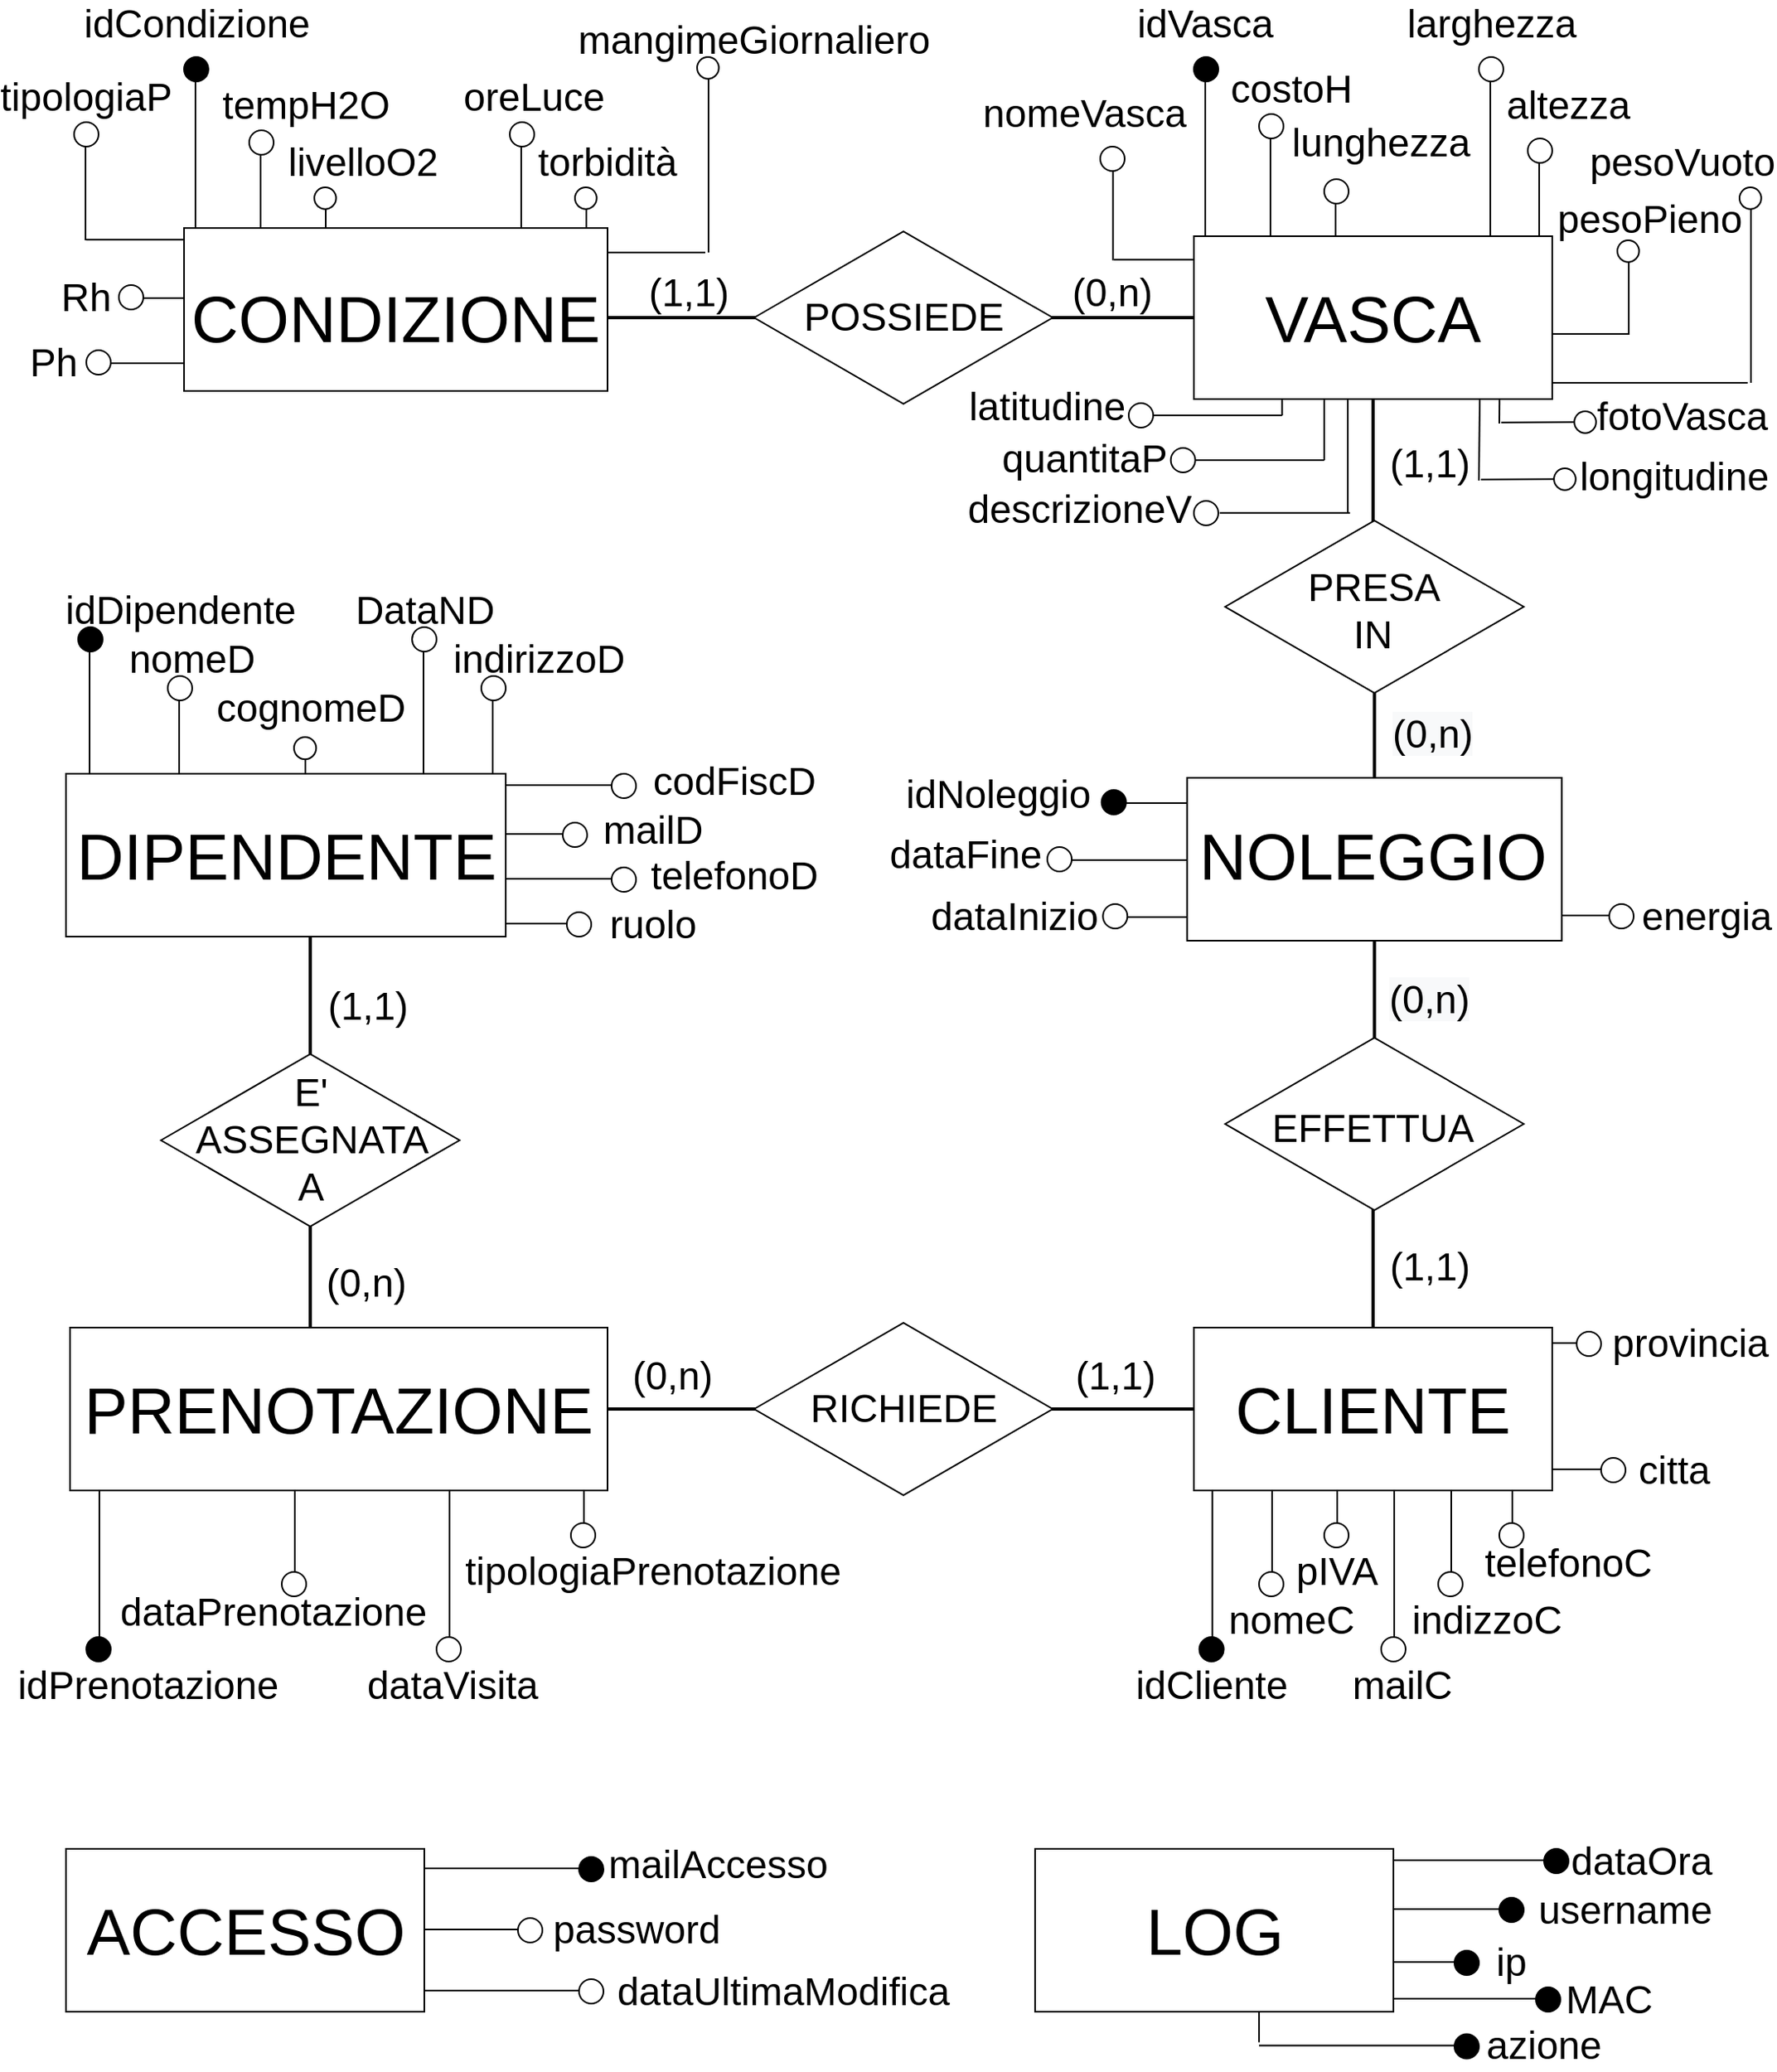 <mxfile version="14.6.13" type="device"><diagram name="Page-1" id="10a91c8b-09ff-31b1-d368-03940ed4cc9e"><mxGraphModel dx="1447" dy="867" grid="1" gridSize="10" guides="1" tooltips="1" connect="1" arrows="1" fold="1" page="1" pageScale="1" pageWidth="1100" pageHeight="850" background="#ffffff" math="0" shadow="0"><root><mxCell id="0"/><mxCell id="1" parent="0"/><mxCell id="IkkPZkp9mk5Shjk815qB-5" value="" style="group;rotation=90;" vertex="1" connectable="0" parent="1"><mxGeometry x="915" y="792.5" width="15" height="135" as="geometry"/></mxCell><mxCell id="IkkPZkp9mk5Shjk815qB-6" value="" style="endArrow=none;html=1;" edge="1" parent="IkkPZkp9mk5Shjk815qB-5"><mxGeometry width="50" height="50" relative="1" as="geometry"><mxPoint x="-60" y="67" as="sourcePoint"/><mxPoint x="60" y="67" as="targetPoint"/></mxGeometry></mxCell><mxCell id="IkkPZkp9mk5Shjk815qB-7" value="" style="ellipse;whiteSpace=wrap;html=1;aspect=fixed;rotation=90;fillColor=#FFFFFF;" vertex="1" parent="IkkPZkp9mk5Shjk815qB-5"><mxGeometry x="60" y="60" width="15" height="15" as="geometry"/></mxCell><mxCell id="IkkPZkp9mk5Shjk815qB-1" value="" style="group;rotation=90;" vertex="1" connectable="0" parent="1"><mxGeometry x="930" y="870" width="15" height="135" as="geometry"/></mxCell><mxCell id="IkkPZkp9mk5Shjk815qB-2" value="" style="endArrow=none;html=1;" edge="1" parent="IkkPZkp9mk5Shjk815qB-1"><mxGeometry width="50" height="50" relative="1" as="geometry"><mxPoint x="-60" y="67" as="sourcePoint"/><mxPoint x="60" y="67" as="targetPoint"/></mxGeometry></mxCell><mxCell id="IkkPZkp9mk5Shjk815qB-3" value="" style="ellipse;whiteSpace=wrap;html=1;aspect=fixed;rotation=90;fillColor=#FFFFFF;" vertex="1" parent="IkkPZkp9mk5Shjk815qB-1"><mxGeometry x="60" y="60" width="15" height="15" as="geometry"/></mxCell><mxCell id="WqqBv0R-X1nAjkr2C4SO-64" value="" style="group" parent="1" vertex="1" connectable="0"><mxGeometry x="927.5" y="245" width="59.413" height="55.833" as="geometry"/></mxCell><mxCell id="N0Q-yxVmatHD8NryC9iG-40" value="" style="endArrow=none;html=1;" parent="WqqBv0R-X1nAjkr2C4SO-64" edge="1"><mxGeometry width="50" height="50" relative="1" as="geometry"><mxPoint y="50" as="sourcePoint"/><mxPoint x="0.5" as="targetPoint"/></mxGeometry></mxCell><mxCell id="N0Q-yxVmatHD8NryC9iG-37" value="" style="endArrow=none;html=1;entryX=0;entryY=0.5;entryDx=0;entryDy=0;" parent="WqqBv0R-X1nAjkr2C4SO-64" target="N0Q-yxVmatHD8NryC9iG-39" edge="1"><mxGeometry width="50" height="50" relative="1" as="geometry"><mxPoint x="1.18" y="49.36" as="sourcePoint"/><mxPoint x="64.31" y="48.98" as="targetPoint"/></mxGeometry></mxCell><mxCell id="N0Q-yxVmatHD8NryC9iG-39" value="" style="ellipse;whiteSpace=wrap;html=1;aspect=fixed;rotation=0;fillColor=#FFFFFF;" parent="WqqBv0R-X1nAjkr2C4SO-64" vertex="1"><mxGeometry x="46.08" y="42.5" width="13.333" height="13.333" as="geometry"/></mxCell><mxCell id="WqqBv0R-X1nAjkr2C4SO-58" value="" style="group" parent="1" vertex="1" connectable="0"><mxGeometry x="725.83" y="275" width="94.17" height="50" as="geometry"/></mxCell><mxCell id="n-FONFalLYpPNCbKh3JW-3" value="" style="endArrow=none;html=1;" parent="WqqBv0R-X1nAjkr2C4SO-58" edge="1"><mxGeometry width="50" height="50" relative="1" as="geometry"><mxPoint x="94.17" y="42.5" as="sourcePoint"/><mxPoint x="94.17" as="targetPoint"/></mxGeometry></mxCell><mxCell id="n-FONFalLYpPNCbKh3JW-1" value="" style="endArrow=none;html=1;" parent="WqqBv0R-X1nAjkr2C4SO-58" edge="1"><mxGeometry width="50" height="50" relative="1" as="geometry"><mxPoint x="14.17" y="42.44" as="sourcePoint"/><mxPoint x="94.17" y="42.44" as="targetPoint"/></mxGeometry></mxCell><mxCell id="n-FONFalLYpPNCbKh3JW-4" value="" style="ellipse;whiteSpace=wrap;html=1;aspect=fixed;rotation=0;fillColor=#FFFFFF;" parent="WqqBv0R-X1nAjkr2C4SO-58" vertex="1"><mxGeometry y="35" width="15" height="15" as="geometry"/></mxCell><mxCell id="WqqBv0R-X1nAjkr2C4SO-59" value="" style="group" parent="WqqBv0R-X1nAjkr2C4SO-58" vertex="1" connectable="0"><mxGeometry x="-25.83" y="-27.5" width="94.17" height="50" as="geometry"/></mxCell><mxCell id="WqqBv0R-X1nAjkr2C4SO-60" value="" style="endArrow=none;html=1;" parent="WqqBv0R-X1nAjkr2C4SO-59" edge="1"><mxGeometry width="50" height="50" relative="1" as="geometry"><mxPoint x="94.17" y="42.5" as="sourcePoint"/><mxPoint x="94.17" as="targetPoint"/></mxGeometry></mxCell><mxCell id="WqqBv0R-X1nAjkr2C4SO-61" value="" style="endArrow=none;html=1;" parent="WqqBv0R-X1nAjkr2C4SO-59" edge="1"><mxGeometry width="50" height="50" relative="1" as="geometry"><mxPoint x="14.17" y="42.44" as="sourcePoint"/><mxPoint x="94.17" y="42.44" as="targetPoint"/></mxGeometry></mxCell><mxCell id="WqqBv0R-X1nAjkr2C4SO-62" value="" style="ellipse;whiteSpace=wrap;html=1;aspect=fixed;rotation=0;fillColor=#FFFFFF;" parent="WqqBv0R-X1nAjkr2C4SO-59" vertex="1"><mxGeometry y="35" width="15" height="15" as="geometry"/></mxCell><mxCell id="WqqBv0R-X1nAjkr2C4SO-55" value="" style="group" parent="1" vertex="1" connectable="0"><mxGeometry x="740" y="230" width="102.5" height="127.5" as="geometry"/></mxCell><mxCell id="m1_PxUmgRlo_RNwVxNqM-4" value="" style="group;rotation=0;" parent="WqqBv0R-X1nAjkr2C4SO-55" vertex="1" connectable="0"><mxGeometry x="87.5" width="15" height="120" as="geometry"/></mxCell><mxCell id="m1_PxUmgRlo_RNwVxNqM-5" value="" style="endArrow=none;html=1;" parent="m1_PxUmgRlo_RNwVxNqM-4" edge="1"><mxGeometry width="50" height="50" relative="1" as="geometry"><mxPoint x="7" y="120" as="sourcePoint"/><mxPoint x="7" y="13.333" as="targetPoint"/></mxGeometry></mxCell><mxCell id="m1_PxUmgRlo_RNwVxNqM-2" value="" style="endArrow=none;html=1;" parent="WqqBv0R-X1nAjkr2C4SO-55" edge="1"><mxGeometry width="50" height="50" relative="1" as="geometry"><mxPoint x="15.84" y="119.84" as="sourcePoint"/><mxPoint x="95.84" y="119.84" as="targetPoint"/></mxGeometry></mxCell><mxCell id="m1_PxUmgRlo_RNwVxNqM-3" value="" style="ellipse;whiteSpace=wrap;html=1;aspect=fixed;rotation=0;fillColor=#FFFFFF;" parent="WqqBv0R-X1nAjkr2C4SO-55" vertex="1"><mxGeometry y="112.5" width="15" height="15" as="geometry"/></mxCell><mxCell id="WqqBv0R-X1nAjkr2C4SO-35" value="" style="line;strokeWidth=2;html=1;rotation=90;" parent="1" vertex="1"><mxGeometry x="117.5" y="832.5" width="160" height="10" as="geometry"/></mxCell><mxCell id="WqqBv0R-X1nAjkr2C4SO-36" value="" style="line;strokeWidth=2;html=1;rotation=90;" parent="1" vertex="1"><mxGeometry x="117.5" y="665" width="160" height="10" as="geometry"/></mxCell><mxCell id="WqqBv0R-X1nAjkr2C4SO-3" value="" style="line;strokeWidth=2;html=1;" parent="1" vertex="1"><mxGeometry x="620" y="895" width="160" height="10" as="geometry"/></mxCell><mxCell id="N0Q-yxVmatHD8NryC9iG-28" value="" style="endArrow=none;html=1;" parent="1" edge="1"><mxGeometry width="50" height="50" relative="1" as="geometry"><mxPoint x="690.83" y="194.4" as="sourcePoint"/><mxPoint x="770.83" y="194.4" as="targetPoint"/></mxGeometry></mxCell><mxCell id="N0Q-yxVmatHD8NryC9iG-22" value="" style="group;rotation=-90;" parent="1" vertex="1" connectable="0"><mxGeometry x="743.33" y="460" width="15" height="135" as="geometry"/></mxCell><mxCell id="N0Q-yxVmatHD8NryC9iG-23" value="" style="endArrow=none;html=1;" parent="N0Q-yxVmatHD8NryC9iG-22" edge="1"><mxGeometry width="50" height="50" relative="1" as="geometry"><mxPoint x="75" y="68" as="sourcePoint"/><mxPoint x="-45" y="68" as="targetPoint"/></mxGeometry></mxCell><mxCell id="N0Q-yxVmatHD8NryC9iG-24" value="" style="ellipse;whiteSpace=wrap;html=1;aspect=fixed;rotation=-90;fillColor=#000000;" parent="N0Q-yxVmatHD8NryC9iG-22" vertex="1"><mxGeometry x="-60" y="60" width="15" height="15" as="geometry"/></mxCell><mxCell id="N0Q-yxVmatHD8NryC9iG-12" value="" style="group;rotation=90;" parent="1" vertex="1" connectable="0"><mxGeometry x="935" y="530" width="15" height="135" as="geometry"/></mxCell><mxCell id="N0Q-yxVmatHD8NryC9iG-13" value="" style="endArrow=none;html=1;" parent="N0Q-yxVmatHD8NryC9iG-12" edge="1"><mxGeometry width="50" height="50" relative="1" as="geometry"><mxPoint x="-60" y="67" as="sourcePoint"/><mxPoint x="60" y="67" as="targetPoint"/></mxGeometry></mxCell><mxCell id="N0Q-yxVmatHD8NryC9iG-14" value="" style="ellipse;whiteSpace=wrap;html=1;aspect=fixed;rotation=90;fillColor=#FFFFFF;" parent="N0Q-yxVmatHD8NryC9iG-12" vertex="1"><mxGeometry x="60" y="60" width="15" height="15" as="geometry"/></mxCell><mxCell id="N0Q-yxVmatHD8NryC9iG-6" value="" style="group;rotation=-90;" parent="1" vertex="1" connectable="0"><mxGeometry x="710" y="495" width="15" height="135" as="geometry"/></mxCell><mxCell id="N0Q-yxVmatHD8NryC9iG-7" value="" style="endArrow=none;html=1;" parent="N0Q-yxVmatHD8NryC9iG-6" edge="1"><mxGeometry width="50" height="50" relative="1" as="geometry"><mxPoint x="75" y="68" as="sourcePoint"/><mxPoint x="-45" y="68" as="targetPoint"/></mxGeometry></mxCell><mxCell id="N0Q-yxVmatHD8NryC9iG-8" value="" style="ellipse;whiteSpace=wrap;html=1;aspect=fixed;rotation=-90;fillColor=#FFFFFF;" parent="N0Q-yxVmatHD8NryC9iG-6" vertex="1"><mxGeometry x="-60" y="60" width="15" height="15" as="geometry"/></mxCell><mxCell id="N0Q-yxVmatHD8NryC9iG-9" value="" style="group;rotation=-90;" parent="1" vertex="1" connectable="0"><mxGeometry x="744.17" y="530" width="15" height="135" as="geometry"/></mxCell><mxCell id="N0Q-yxVmatHD8NryC9iG-10" value="" style="endArrow=none;html=1;" parent="N0Q-yxVmatHD8NryC9iG-9" edge="1"><mxGeometry width="50" height="50" relative="1" as="geometry"><mxPoint x="75" y="68" as="sourcePoint"/><mxPoint x="-45" y="68" as="targetPoint"/></mxGeometry></mxCell><mxCell id="N0Q-yxVmatHD8NryC9iG-11" value="" style="ellipse;whiteSpace=wrap;html=1;aspect=fixed;rotation=-90;fillColor=#FFFFFF;" parent="N0Q-yxVmatHD8NryC9iG-9" vertex="1"><mxGeometry x="-60" y="60" width="15" height="15" as="geometry"/></mxCell><mxCell id="N0Q-yxVmatHD8NryC9iG-5" value="" style="line;strokeWidth=2;html=1;rotation=90;" parent="1" vertex="1"><mxGeometry x="790.83" y="632.5" width="120" height="10" as="geometry"/></mxCell><mxCell id="N0Q-yxVmatHD8NryC9iG-4" value="" style="line;strokeWidth=2;html=1;rotation=90;" parent="1" vertex="1"><mxGeometry x="790.83" y="482.5" width="120" height="10" as="geometry"/></mxCell><mxCell id="wFm1ahT12NuYnM6Y-Gpw-254" value="" style="endArrow=none;html=1;exitX=0.091;exitY=0.9;exitDx=0;exitDy=0;exitPerimeter=0;" parent="1" source="wFm1ahT12NuYnM6Y-Gpw-4" edge="1"><mxGeometry width="50" height="50" relative="1" as="geometry"><mxPoint x="970" y="270" as="sourcePoint"/><mxPoint x="1080" y="270" as="targetPoint"/></mxGeometry></mxCell><mxCell id="wFm1ahT12NuYnM6Y-Gpw-268" value="" style="endArrow=none;html=1;" parent="1" edge="1"><mxGeometry width="50" height="50" relative="1" as="geometry"><mxPoint x="897.5" y="240.0" as="sourcePoint"/><mxPoint x="1007.5" y="240.0" as="targetPoint"/></mxGeometry></mxCell><mxCell id="wFm1ahT12NuYnM6Y-Gpw-260" value="" style="group;rotation=-90;" parent="1" vertex="1" connectable="0"><mxGeometry x="140" y="150" width="15" height="135" as="geometry"/></mxCell><mxCell id="wFm1ahT12NuYnM6Y-Gpw-261" value="" style="endArrow=none;html=1;" parent="wFm1ahT12NuYnM6Y-Gpw-260" edge="1"><mxGeometry width="50" height="50" relative="1" as="geometry"><mxPoint x="75" y="68" as="sourcePoint"/><mxPoint x="-45" y="68" as="targetPoint"/></mxGeometry></mxCell><mxCell id="wFm1ahT12NuYnM6Y-Gpw-262" value="" style="ellipse;whiteSpace=wrap;html=1;aspect=fixed;rotation=-90;fillColor=#FFFFFF;" parent="wFm1ahT12NuYnM6Y-Gpw-260" vertex="1"><mxGeometry x="-60" y="60" width="15" height="15" as="geometry"/></mxCell><mxCell id="wFm1ahT12NuYnM6Y-Gpw-263" value="" style="group;rotation=-90;" parent="1" vertex="1" connectable="0"><mxGeometry x="120" y="190" width="15" height="135" as="geometry"/></mxCell><mxCell id="wFm1ahT12NuYnM6Y-Gpw-264" value="" style="endArrow=none;html=1;" parent="wFm1ahT12NuYnM6Y-Gpw-263" edge="1"><mxGeometry width="50" height="50" relative="1" as="geometry"><mxPoint x="75" y="68" as="sourcePoint"/><mxPoint x="-45" y="68" as="targetPoint"/></mxGeometry></mxCell><mxCell id="wFm1ahT12NuYnM6Y-Gpw-265" value="" style="ellipse;whiteSpace=wrap;html=1;aspect=fixed;rotation=-90;fillColor=#FFFFFF;" parent="wFm1ahT12NuYnM6Y-Gpw-263" vertex="1"><mxGeometry x="-60" y="60" width="15" height="15" as="geometry"/></mxCell><mxCell id="wFm1ahT12NuYnM6Y-Gpw-233" value="" style="group;rotation=0;" parent="1" vertex="1" connectable="0"><mxGeometry x="360" y="150" width="15" height="120" as="geometry"/></mxCell><mxCell id="wFm1ahT12NuYnM6Y-Gpw-234" value="" style="endArrow=none;html=1;" parent="wFm1ahT12NuYnM6Y-Gpw-233" edge="1"><mxGeometry width="50" height="50" relative="1" as="geometry"><mxPoint x="7" y="120" as="sourcePoint"/><mxPoint x="7" y="13.333" as="targetPoint"/></mxGeometry></mxCell><mxCell id="wFm1ahT12NuYnM6Y-Gpw-235" value="" style="ellipse;whiteSpace=wrap;html=1;aspect=fixed;rotation=0;fillColor=#FFFFFF;" parent="wFm1ahT12NuYnM6Y-Gpw-233" vertex="1"><mxGeometry width="13.333" height="13.333" as="geometry"/></mxCell><mxCell id="wFm1ahT12NuYnM6Y-Gpw-247" value="" style="endArrow=none;html=1;" parent="1" edge="1"><mxGeometry width="50" height="50" relative="1" as="geometry"><mxPoint x="330" y="190" as="sourcePoint"/><mxPoint x="440" y="190" as="targetPoint"/></mxGeometry></mxCell><mxCell id="wFm1ahT12NuYnM6Y-Gpw-229" value="" style="group;rotation=0;" parent="1" vertex="1" connectable="0"><mxGeometry x="320" y="110" width="15" height="135" as="geometry"/></mxCell><mxCell id="wFm1ahT12NuYnM6Y-Gpw-230" value="" style="endArrow=none;html=1;" parent="wFm1ahT12NuYnM6Y-Gpw-229" edge="1"><mxGeometry width="50" height="50" relative="1" as="geometry"><mxPoint x="7" y="135" as="sourcePoint"/><mxPoint x="7" y="15" as="targetPoint"/></mxGeometry></mxCell><mxCell id="wFm1ahT12NuYnM6Y-Gpw-231" value="" style="ellipse;whiteSpace=wrap;html=1;aspect=fixed;rotation=0;fillColor=#FFFFFF;" parent="wFm1ahT12NuYnM6Y-Gpw-229" vertex="1"><mxGeometry width="15" height="15" as="geometry"/></mxCell><mxCell id="wFm1ahT12NuYnM6Y-Gpw-220" value="" style="group;rotation=0;" parent="1" vertex="1" connectable="0"><mxGeometry x="200" y="150" width="15" height="120" as="geometry"/></mxCell><mxCell id="wFm1ahT12NuYnM6Y-Gpw-221" value="" style="endArrow=none;html=1;" parent="wFm1ahT12NuYnM6Y-Gpw-220" edge="1"><mxGeometry width="50" height="50" relative="1" as="geometry"><mxPoint x="7" y="120" as="sourcePoint"/><mxPoint x="7" y="13.333" as="targetPoint"/></mxGeometry></mxCell><mxCell id="wFm1ahT12NuYnM6Y-Gpw-222" value="" style="ellipse;whiteSpace=wrap;html=1;aspect=fixed;rotation=0;fillColor=#FFFFFF;" parent="wFm1ahT12NuYnM6Y-Gpw-220" vertex="1"><mxGeometry width="13.333" height="13.333" as="geometry"/></mxCell><mxCell id="wFm1ahT12NuYnM6Y-Gpw-216" value="" style="group;rotation=0;" parent="1" vertex="1" connectable="0"><mxGeometry x="160" y="115" width="15" height="135" as="geometry"/></mxCell><mxCell id="wFm1ahT12NuYnM6Y-Gpw-217" value="" style="endArrow=none;html=1;" parent="wFm1ahT12NuYnM6Y-Gpw-216" edge="1"><mxGeometry width="50" height="50" relative="1" as="geometry"><mxPoint x="7" y="135" as="sourcePoint"/><mxPoint x="7" y="15" as="targetPoint"/></mxGeometry></mxCell><mxCell id="wFm1ahT12NuYnM6Y-Gpw-218" value="" style="ellipse;whiteSpace=wrap;html=1;aspect=fixed;rotation=0;fillColor=#FFFFFF;" parent="wFm1ahT12NuYnM6Y-Gpw-216" vertex="1"><mxGeometry width="15" height="15" as="geometry"/></mxCell><mxCell id="wFm1ahT12NuYnM6Y-Gpw-252" value="" style="endArrow=none;html=1;" parent="1" edge="1"><mxGeometry width="50" height="50" relative="1" as="geometry"><mxPoint x="60" y="182.08" as="sourcePoint"/><mxPoint x="140" y="182.08" as="targetPoint"/></mxGeometry></mxCell><mxCell id="wFm1ahT12NuYnM6Y-Gpw-177" value="" style="group;rotation=0;" parent="1" vertex="1" connectable="0"><mxGeometry x="55" y="420" width="15" height="135" as="geometry"/></mxCell><mxCell id="wFm1ahT12NuYnM6Y-Gpw-178" value="" style="endArrow=none;html=1;" parent="wFm1ahT12NuYnM6Y-Gpw-177" edge="1"><mxGeometry width="50" height="50" relative="1" as="geometry"><mxPoint x="7" y="135" as="sourcePoint"/><mxPoint x="7" y="15" as="targetPoint"/></mxGeometry></mxCell><mxCell id="wFm1ahT12NuYnM6Y-Gpw-179" value="" style="ellipse;whiteSpace=wrap;html=1;aspect=fixed;rotation=0;fillColor=#000000;" parent="wFm1ahT12NuYnM6Y-Gpw-177" vertex="1"><mxGeometry width="15" height="15" as="geometry"/></mxCell><mxCell id="wFm1ahT12NuYnM6Y-Gpw-181" value="" style="group;rotation=0;" parent="1" vertex="1" connectable="0"><mxGeometry x="110" y="450" width="15" height="135" as="geometry"/></mxCell><mxCell id="wFm1ahT12NuYnM6Y-Gpw-182" value="" style="endArrow=none;html=1;" parent="wFm1ahT12NuYnM6Y-Gpw-181" edge="1"><mxGeometry width="50" height="50" relative="1" as="geometry"><mxPoint x="7" y="135" as="sourcePoint"/><mxPoint x="7" y="15" as="targetPoint"/></mxGeometry></mxCell><mxCell id="wFm1ahT12NuYnM6Y-Gpw-183" value="" style="ellipse;whiteSpace=wrap;html=1;aspect=fixed;rotation=0;fillColor=#FFFFFF;" parent="wFm1ahT12NuYnM6Y-Gpw-181" vertex="1"><mxGeometry width="15" height="15" as="geometry"/></mxCell><mxCell id="wFm1ahT12NuYnM6Y-Gpw-185" value="" style="group;rotation=0;" parent="1" vertex="1" connectable="0"><mxGeometry x="187.5" y="487.5" width="15" height="122.5" as="geometry"/></mxCell><mxCell id="wFm1ahT12NuYnM6Y-Gpw-186" value="" style="endArrow=none;html=1;" parent="wFm1ahT12NuYnM6Y-Gpw-185" edge="1"><mxGeometry width="50" height="50" relative="1" as="geometry"><mxPoint x="7" y="122.5" as="sourcePoint"/><mxPoint x="7" y="13.611" as="targetPoint"/></mxGeometry></mxCell><mxCell id="wFm1ahT12NuYnM6Y-Gpw-187" value="" style="ellipse;whiteSpace=wrap;html=1;aspect=fixed;rotation=0;fillColor=#FFFFFF;" parent="wFm1ahT12NuYnM6Y-Gpw-185" vertex="1"><mxGeometry width="13.611" height="13.611" as="geometry"/></mxCell><mxCell id="wFm1ahT12NuYnM6Y-Gpw-190" value="" style="group;rotation=0;" parent="1" vertex="1" connectable="0"><mxGeometry x="260" y="420" width="15" height="135" as="geometry"/></mxCell><mxCell id="wFm1ahT12NuYnM6Y-Gpw-191" value="" style="endArrow=none;html=1;" parent="wFm1ahT12NuYnM6Y-Gpw-190" edge="1"><mxGeometry width="50" height="50" relative="1" as="geometry"><mxPoint x="7" y="135" as="sourcePoint"/><mxPoint x="7" y="15" as="targetPoint"/></mxGeometry></mxCell><mxCell id="wFm1ahT12NuYnM6Y-Gpw-192" value="" style="ellipse;whiteSpace=wrap;html=1;aspect=fixed;rotation=0;fillColor=#FFFFFF;" parent="wFm1ahT12NuYnM6Y-Gpw-190" vertex="1"><mxGeometry width="15" height="15" as="geometry"/></mxCell><mxCell id="wFm1ahT12NuYnM6Y-Gpw-196" value="" style="group;rotation=0;" parent="1" vertex="1" connectable="0"><mxGeometry x="302.5" y="450" width="15" height="135" as="geometry"/></mxCell><mxCell id="wFm1ahT12NuYnM6Y-Gpw-197" value="" style="endArrow=none;html=1;" parent="wFm1ahT12NuYnM6Y-Gpw-196" edge="1"><mxGeometry width="50" height="50" relative="1" as="geometry"><mxPoint x="7" y="135" as="sourcePoint"/><mxPoint x="7" y="15" as="targetPoint"/></mxGeometry></mxCell><mxCell id="wFm1ahT12NuYnM6Y-Gpw-198" value="" style="ellipse;whiteSpace=wrap;html=1;aspect=fixed;rotation=0;fillColor=#FFFFFF;" parent="wFm1ahT12NuYnM6Y-Gpw-196" vertex="1"><mxGeometry width="15" height="15" as="geometry"/></mxCell><mxCell id="wFm1ahT12NuYnM6Y-Gpw-200" value="" style="group;rotation=90;" parent="1" vertex="1" connectable="0"><mxGeometry x="322.5" y="450" width="15" height="135" as="geometry"/></mxCell><mxCell id="wFm1ahT12NuYnM6Y-Gpw-201" value="" style="endArrow=none;html=1;" parent="wFm1ahT12NuYnM6Y-Gpw-200" edge="1"><mxGeometry width="50" height="50" relative="1" as="geometry"><mxPoint x="-60" y="67" as="sourcePoint"/><mxPoint x="60" y="67" as="targetPoint"/></mxGeometry></mxCell><mxCell id="wFm1ahT12NuYnM6Y-Gpw-202" value="" style="ellipse;whiteSpace=wrap;html=1;aspect=fixed;rotation=90;fillColor=#FFFFFF;" parent="wFm1ahT12NuYnM6Y-Gpw-200" vertex="1"><mxGeometry x="60" y="60" width="15" height="15" as="geometry"/></mxCell><mxCell id="wFm1ahT12NuYnM6Y-Gpw-203" value="" style="group;rotation=90;" parent="1" vertex="1" connectable="0"><mxGeometry x="292.5" y="480" width="15" height="135" as="geometry"/></mxCell><mxCell id="wFm1ahT12NuYnM6Y-Gpw-204" value="" style="endArrow=none;html=1;" parent="wFm1ahT12NuYnM6Y-Gpw-203" edge="1"><mxGeometry width="50" height="50" relative="1" as="geometry"><mxPoint x="-60" y="67" as="sourcePoint"/><mxPoint x="60" y="67" as="targetPoint"/></mxGeometry></mxCell><mxCell id="wFm1ahT12NuYnM6Y-Gpw-205" value="" style="ellipse;whiteSpace=wrap;html=1;aspect=fixed;rotation=90;fillColor=#FFFFFF;" parent="wFm1ahT12NuYnM6Y-Gpw-203" vertex="1"><mxGeometry x="60" y="60" width="15" height="15" as="geometry"/></mxCell><mxCell id="wFm1ahT12NuYnM6Y-Gpw-206" value="" style="group;rotation=90;" parent="1" vertex="1" connectable="0"><mxGeometry x="322.5" y="507.5" width="15" height="135" as="geometry"/></mxCell><mxCell id="wFm1ahT12NuYnM6Y-Gpw-207" value="" style="endArrow=none;html=1;" parent="wFm1ahT12NuYnM6Y-Gpw-206" edge="1"><mxGeometry width="50" height="50" relative="1" as="geometry"><mxPoint x="-60" y="67" as="sourcePoint"/><mxPoint x="60" y="67" as="targetPoint"/></mxGeometry></mxCell><mxCell id="wFm1ahT12NuYnM6Y-Gpw-208" value="" style="ellipse;whiteSpace=wrap;html=1;aspect=fixed;rotation=90;fillColor=#FFFFFF;" parent="wFm1ahT12NuYnM6Y-Gpw-206" vertex="1"><mxGeometry x="60" y="60" width="15" height="15" as="geometry"/></mxCell><mxCell id="wFm1ahT12NuYnM6Y-Gpw-212" value="" style="group;rotation=90;" parent="1" vertex="1" connectable="0"><mxGeometry x="295" y="535" width="15" height="135" as="geometry"/></mxCell><mxCell id="wFm1ahT12NuYnM6Y-Gpw-213" value="" style="endArrow=none;html=1;" parent="wFm1ahT12NuYnM6Y-Gpw-212" edge="1"><mxGeometry width="50" height="50" relative="1" as="geometry"><mxPoint x="-60" y="67" as="sourcePoint"/><mxPoint x="60" y="67" as="targetPoint"/></mxGeometry></mxCell><mxCell id="wFm1ahT12NuYnM6Y-Gpw-214" value="" style="ellipse;whiteSpace=wrap;html=1;aspect=fixed;rotation=90;fillColor=#FFFFFF;" parent="wFm1ahT12NuYnM6Y-Gpw-212" vertex="1"><mxGeometry x="60" y="60" width="15" height="15" as="geometry"/></mxCell><mxCell id="wFm1ahT12NuYnM6Y-Gpw-165" value="" style="group;rotation=90;" parent="1" vertex="1" connectable="0"><mxGeometry x="302.5" y="1115" width="15" height="135" as="geometry"/></mxCell><mxCell id="wFm1ahT12NuYnM6Y-Gpw-166" value="" style="endArrow=none;html=1;" parent="wFm1ahT12NuYnM6Y-Gpw-165" edge="1"><mxGeometry width="50" height="50" relative="1" as="geometry"><mxPoint x="-60" y="67" as="sourcePoint"/><mxPoint x="60" y="67" as="targetPoint"/></mxGeometry></mxCell><mxCell id="wFm1ahT12NuYnM6Y-Gpw-167" value="" style="ellipse;whiteSpace=wrap;html=1;aspect=fixed;rotation=90;fillColor=#000000;" parent="wFm1ahT12NuYnM6Y-Gpw-165" vertex="1"><mxGeometry x="60" y="60" width="15" height="15" as="geometry"/></mxCell><mxCell id="wFm1ahT12NuYnM6Y-Gpw-169" value="" style="group;rotation=90;" parent="1" vertex="1" connectable="0"><mxGeometry x="265" y="1152.5" width="15" height="135" as="geometry"/></mxCell><mxCell id="wFm1ahT12NuYnM6Y-Gpw-170" value="" style="endArrow=none;html=1;" parent="wFm1ahT12NuYnM6Y-Gpw-169" edge="1"><mxGeometry width="50" height="50" relative="1" as="geometry"><mxPoint x="-60" y="67" as="sourcePoint"/><mxPoint x="60" y="67" as="targetPoint"/></mxGeometry></mxCell><mxCell id="wFm1ahT12NuYnM6Y-Gpw-171" value="" style="ellipse;whiteSpace=wrap;html=1;aspect=fixed;rotation=90;fillColor=#FFFFFF;" parent="wFm1ahT12NuYnM6Y-Gpw-169" vertex="1"><mxGeometry x="60" y="60" width="15" height="15" as="geometry"/></mxCell><mxCell id="wFm1ahT12NuYnM6Y-Gpw-172" value="" style="group;rotation=90;" parent="1" vertex="1" connectable="0"><mxGeometry x="302.5" y="1190" width="15" height="135" as="geometry"/></mxCell><mxCell id="wFm1ahT12NuYnM6Y-Gpw-173" value="" style="endArrow=none;html=1;" parent="wFm1ahT12NuYnM6Y-Gpw-172" edge="1"><mxGeometry width="50" height="50" relative="1" as="geometry"><mxPoint x="-60" y="67" as="sourcePoint"/><mxPoint x="60" y="67" as="targetPoint"/></mxGeometry></mxCell><mxCell id="wFm1ahT12NuYnM6Y-Gpw-174" value="" style="ellipse;whiteSpace=wrap;html=1;aspect=fixed;rotation=90;fillColor=#FFFFFF;" parent="wFm1ahT12NuYnM6Y-Gpw-172" vertex="1"><mxGeometry x="60" y="60" width="15" height="15" as="geometry"/></mxCell><mxCell id="wFm1ahT12NuYnM6Y-Gpw-146" value="" style="group;rotation=90;" parent="1" vertex="1" connectable="0"><mxGeometry x="867.5" y="1140" width="15" height="135" as="geometry"/></mxCell><mxCell id="wFm1ahT12NuYnM6Y-Gpw-147" value="" style="endArrow=none;html=1;" parent="wFm1ahT12NuYnM6Y-Gpw-146" edge="1"><mxGeometry width="50" height="50" relative="1" as="geometry"><mxPoint x="-60" y="67" as="sourcePoint"/><mxPoint x="60" y="67" as="targetPoint"/></mxGeometry></mxCell><mxCell id="wFm1ahT12NuYnM6Y-Gpw-148" value="" style="ellipse;whiteSpace=wrap;html=1;aspect=fixed;rotation=90;fillColor=#000000;" parent="wFm1ahT12NuYnM6Y-Gpw-146" vertex="1"><mxGeometry x="60" y="60" width="15" height="15" as="geometry"/></mxCell><mxCell id="wFm1ahT12NuYnM6Y-Gpw-149" value="" style="group;rotation=90;" parent="1" vertex="1" connectable="0"><mxGeometry x="840" y="1172.5" width="15" height="135" as="geometry"/></mxCell><mxCell id="wFm1ahT12NuYnM6Y-Gpw-150" value="" style="endArrow=none;html=1;" parent="wFm1ahT12NuYnM6Y-Gpw-149" edge="1"><mxGeometry width="50" height="50" relative="1" as="geometry"><mxPoint x="-60" y="67" as="sourcePoint"/><mxPoint x="60" y="67" as="targetPoint"/></mxGeometry></mxCell><mxCell id="wFm1ahT12NuYnM6Y-Gpw-151" value="" style="ellipse;whiteSpace=wrap;html=1;aspect=fixed;rotation=90;fillColor=#000000;" parent="wFm1ahT12NuYnM6Y-Gpw-149" vertex="1"><mxGeometry x="60" y="60" width="15" height="15" as="geometry"/></mxCell><mxCell id="wFm1ahT12NuYnM6Y-Gpw-154" value="" style="group;rotation=90;" parent="1" vertex="1" connectable="0"><mxGeometry x="890" y="1195" width="15" height="135" as="geometry"/></mxCell><mxCell id="wFm1ahT12NuYnM6Y-Gpw-155" value="" style="endArrow=none;html=1;" parent="wFm1ahT12NuYnM6Y-Gpw-154" edge="1"><mxGeometry width="50" height="50" relative="1" as="geometry"><mxPoint x="-60" y="67" as="sourcePoint"/><mxPoint x="60" y="67" as="targetPoint"/></mxGeometry></mxCell><mxCell id="wFm1ahT12NuYnM6Y-Gpw-156" value="" style="ellipse;whiteSpace=wrap;html=1;aspect=fixed;rotation=90;fillColor=#000000;" parent="wFm1ahT12NuYnM6Y-Gpw-154" vertex="1"><mxGeometry x="60" y="60" width="15" height="15" as="geometry"/></mxCell><mxCell id="wFm1ahT12NuYnM6Y-Gpw-164" value="" style="endArrow=none;html=1;" parent="1" edge="1"><mxGeometry width="50" height="50" relative="1" as="geometry"><mxPoint x="780" y="1288.75" as="sourcePoint"/><mxPoint x="780" y="1238.75" as="targetPoint"/></mxGeometry></mxCell><mxCell id="wFm1ahT12NuYnM6Y-Gpw-141" value="" style="group;rotation=90;" parent="1" vertex="1" connectable="0"><mxGeometry x="895" y="1110" width="15" height="135" as="geometry"/></mxCell><mxCell id="wFm1ahT12NuYnM6Y-Gpw-142" value="" style="endArrow=none;html=1;" parent="wFm1ahT12NuYnM6Y-Gpw-141" edge="1"><mxGeometry width="50" height="50" relative="1" as="geometry"><mxPoint x="-60" y="67" as="sourcePoint"/><mxPoint x="60" y="67" as="targetPoint"/></mxGeometry></mxCell><mxCell id="wFm1ahT12NuYnM6Y-Gpw-143" value="" style="ellipse;whiteSpace=wrap;html=1;aspect=fixed;rotation=90;fillColor=#000000;" parent="wFm1ahT12NuYnM6Y-Gpw-141" vertex="1"><mxGeometry x="60" y="60" width="15" height="15" as="geometry"/></mxCell><mxCell id="wFm1ahT12NuYnM6Y-Gpw-131" value="" style="group;rotation=0;" parent="1" vertex="1" connectable="0"><mxGeometry x="120" y="70" width="15" height="135" as="geometry"/></mxCell><mxCell id="wFm1ahT12NuYnM6Y-Gpw-132" value="" style="endArrow=none;html=1;" parent="wFm1ahT12NuYnM6Y-Gpw-131" edge="1"><mxGeometry width="50" height="50" relative="1" as="geometry"><mxPoint x="7" y="135" as="sourcePoint"/><mxPoint x="7" y="15" as="targetPoint"/></mxGeometry></mxCell><mxCell id="wFm1ahT12NuYnM6Y-Gpw-133" value="" style="ellipse;whiteSpace=wrap;html=1;aspect=fixed;rotation=0;fillColor=#000000;" parent="wFm1ahT12NuYnM6Y-Gpw-131" vertex="1"><mxGeometry width="15" height="15" as="geometry"/></mxCell><mxCell id="wFm1ahT12NuYnM6Y-Gpw-117" value="" style="group;rotation=-180;" parent="1" vertex="1" connectable="0"><mxGeometry x="927.5" y="850" width="15" height="135" as="geometry"/></mxCell><mxCell id="wFm1ahT12NuYnM6Y-Gpw-118" value="" style="endArrow=none;html=1;" parent="wFm1ahT12NuYnM6Y-Gpw-117" edge="1"><mxGeometry width="50" height="50" relative="1" as="geometry"><mxPoint x="8" as="sourcePoint"/><mxPoint x="8" y="120" as="targetPoint"/></mxGeometry></mxCell><mxCell id="wFm1ahT12NuYnM6Y-Gpw-119" value="" style="ellipse;whiteSpace=wrap;html=1;aspect=fixed;rotation=-180;fillColor=#FFFFFF;" parent="wFm1ahT12NuYnM6Y-Gpw-117" vertex="1"><mxGeometry y="120" width="15" height="15" as="geometry"/></mxCell><mxCell id="wFm1ahT12NuYnM6Y-Gpw-109" value="" style="group;rotation=-180;" parent="1" vertex="1" connectable="0"><mxGeometry x="890" y="880" width="15" height="135" as="geometry"/></mxCell><mxCell id="wFm1ahT12NuYnM6Y-Gpw-110" value="" style="endArrow=none;html=1;" parent="wFm1ahT12NuYnM6Y-Gpw-109" edge="1"><mxGeometry width="50" height="50" relative="1" as="geometry"><mxPoint x="8" as="sourcePoint"/><mxPoint x="8" y="120" as="targetPoint"/></mxGeometry></mxCell><mxCell id="wFm1ahT12NuYnM6Y-Gpw-111" value="" style="ellipse;whiteSpace=wrap;html=1;aspect=fixed;rotation=-180;fillColor=#FFFFFF;" parent="wFm1ahT12NuYnM6Y-Gpw-109" vertex="1"><mxGeometry y="120" width="15" height="15" as="geometry"/></mxCell><mxCell id="wFm1ahT12NuYnM6Y-Gpw-104" value="" style="group;rotation=-180;" parent="1" vertex="1" connectable="0"><mxGeometry x="855" y="920" width="15" height="135" as="geometry"/></mxCell><mxCell id="wFm1ahT12NuYnM6Y-Gpw-105" value="" style="endArrow=none;html=1;" parent="wFm1ahT12NuYnM6Y-Gpw-104" edge="1"><mxGeometry width="50" height="50" relative="1" as="geometry"><mxPoint x="8" as="sourcePoint"/><mxPoint x="8" y="120" as="targetPoint"/></mxGeometry></mxCell><mxCell id="wFm1ahT12NuYnM6Y-Gpw-106" value="" style="ellipse;whiteSpace=wrap;html=1;aspect=fixed;rotation=-180;fillColor=#FFFFFF;" parent="wFm1ahT12NuYnM6Y-Gpw-104" vertex="1"><mxGeometry y="120" width="15" height="15" as="geometry"/></mxCell><mxCell id="wFm1ahT12NuYnM6Y-Gpw-99" value="" style="group;rotation=-180;" parent="1" vertex="1" connectable="0"><mxGeometry x="820" y="850" width="15" height="135" as="geometry"/></mxCell><mxCell id="wFm1ahT12NuYnM6Y-Gpw-100" value="" style="endArrow=none;html=1;" parent="wFm1ahT12NuYnM6Y-Gpw-99" edge="1"><mxGeometry width="50" height="50" relative="1" as="geometry"><mxPoint x="8" as="sourcePoint"/><mxPoint x="8" y="120" as="targetPoint"/></mxGeometry></mxCell><mxCell id="wFm1ahT12NuYnM6Y-Gpw-101" value="" style="ellipse;whiteSpace=wrap;html=1;aspect=fixed;rotation=-180;fillColor=#FFFFFF;" parent="wFm1ahT12NuYnM6Y-Gpw-99" vertex="1"><mxGeometry y="120" width="15" height="15" as="geometry"/></mxCell><mxCell id="wFm1ahT12NuYnM6Y-Gpw-78" value="" style="group;rotation=0;" parent="1" vertex="1" connectable="0"><mxGeometry x="945" y="120" width="15" height="135" as="geometry"/></mxCell><mxCell id="wFm1ahT12NuYnM6Y-Gpw-79" value="" style="endArrow=none;html=1;" parent="wFm1ahT12NuYnM6Y-Gpw-78" edge="1"><mxGeometry width="50" height="50" relative="1" as="geometry"><mxPoint x="7" y="135" as="sourcePoint"/><mxPoint x="7" y="15" as="targetPoint"/></mxGeometry></mxCell><mxCell id="wFm1ahT12NuYnM6Y-Gpw-80" value="" style="ellipse;whiteSpace=wrap;html=1;aspect=fixed;rotation=0;fillColor=#FFFFFF;" parent="wFm1ahT12NuYnM6Y-Gpw-78" vertex="1"><mxGeometry width="15" height="15" as="geometry"/></mxCell><mxCell id="wFm1ahT12NuYnM6Y-Gpw-75" value="" style="group;rotation=0;" parent="1" vertex="1" connectable="0"><mxGeometry x="915" y="70" width="15" height="135" as="geometry"/></mxCell><mxCell id="wFm1ahT12NuYnM6Y-Gpw-76" value="" style="endArrow=none;html=1;" parent="wFm1ahT12NuYnM6Y-Gpw-75" edge="1"><mxGeometry width="50" height="50" relative="1" as="geometry"><mxPoint x="7" y="135" as="sourcePoint"/><mxPoint x="7" y="15" as="targetPoint"/></mxGeometry></mxCell><mxCell id="wFm1ahT12NuYnM6Y-Gpw-77" value="" style="ellipse;whiteSpace=wrap;html=1;aspect=fixed;rotation=0;fillColor=#FFFFFF;" parent="wFm1ahT12NuYnM6Y-Gpw-75" vertex="1"><mxGeometry width="15" height="15" as="geometry"/></mxCell><mxCell id="wFm1ahT12NuYnM6Y-Gpw-66" value="" style="group;rotation=0;" parent="1" vertex="1" connectable="0"><mxGeometry x="820" y="145" width="55" height="135" as="geometry"/></mxCell><mxCell id="wFm1ahT12NuYnM6Y-Gpw-68" value="" style="ellipse;whiteSpace=wrap;html=1;aspect=fixed;rotation=0;fillColor=#FFFFFF;" parent="wFm1ahT12NuYnM6Y-Gpw-66" vertex="1"><mxGeometry width="15" height="15" as="geometry"/></mxCell><mxCell id="wFm1ahT12NuYnM6Y-Gpw-67" value="" style="endArrow=none;html=1;" parent="wFm1ahT12NuYnM6Y-Gpw-66" edge="1"><mxGeometry width="50" height="50" relative="1" as="geometry"><mxPoint x="7" y="135" as="sourcePoint"/><mxPoint x="7" y="15" as="targetPoint"/></mxGeometry></mxCell><mxCell id="wFm1ahT12NuYnM6Y-Gpw-72" value="&lt;span style=&quot;font-size: 24px&quot;&gt;lunghezza&lt;/span&gt;" style="text;html=1;strokeColor=none;fillColor=none;align=center;verticalAlign=middle;whiteSpace=wrap;rounded=0;" parent="wFm1ahT12NuYnM6Y-Gpw-66" vertex="1"><mxGeometry x="15" y="-35" width="40" height="25" as="geometry"/></mxCell><mxCell id="wFm1ahT12NuYnM6Y-Gpw-42" value="" style="group;rotation=0;" parent="1" vertex="1" connectable="0"><mxGeometry x="780" y="105" width="15" height="135" as="geometry"/></mxCell><mxCell id="wFm1ahT12NuYnM6Y-Gpw-43" value="" style="endArrow=none;html=1;" parent="wFm1ahT12NuYnM6Y-Gpw-42" edge="1"><mxGeometry width="50" height="50" relative="1" as="geometry"><mxPoint x="7" y="135" as="sourcePoint"/><mxPoint x="7" y="15" as="targetPoint"/></mxGeometry></mxCell><mxCell id="wFm1ahT12NuYnM6Y-Gpw-44" value="" style="ellipse;whiteSpace=wrap;html=1;aspect=fixed;rotation=0;fillColor=#FFFFFF;" parent="wFm1ahT12NuYnM6Y-Gpw-42" vertex="1"><mxGeometry width="15" height="15" as="geometry"/></mxCell><mxCell id="wFm1ahT12NuYnM6Y-Gpw-39" value="" style="group;rotation=-180;" parent="1" vertex="1" connectable="0"><mxGeometry x="780" y="880" width="15" height="135" as="geometry"/></mxCell><mxCell id="wFm1ahT12NuYnM6Y-Gpw-40" value="" style="endArrow=none;html=1;" parent="wFm1ahT12NuYnM6Y-Gpw-39" edge="1"><mxGeometry width="50" height="50" relative="1" as="geometry"><mxPoint x="8" as="sourcePoint"/><mxPoint x="8" y="120" as="targetPoint"/></mxGeometry></mxCell><mxCell id="wFm1ahT12NuYnM6Y-Gpw-41" value="" style="ellipse;whiteSpace=wrap;html=1;aspect=fixed;rotation=-180;fillColor=#FFFFFF;" parent="wFm1ahT12NuYnM6Y-Gpw-39" vertex="1"><mxGeometry y="120" width="15" height="15" as="geometry"/></mxCell><mxCell id="wFm1ahT12NuYnM6Y-Gpw-33" value="" style="group;rotation=0;" parent="1" vertex="1" connectable="0"><mxGeometry x="739.99" y="70" width="15" height="135" as="geometry"/></mxCell><mxCell id="wFm1ahT12NuYnM6Y-Gpw-34" value="" style="endArrow=none;html=1;" parent="wFm1ahT12NuYnM6Y-Gpw-33" edge="1"><mxGeometry width="50" height="50" relative="1" as="geometry"><mxPoint x="7" y="135" as="sourcePoint"/><mxPoint x="7" y="15" as="targetPoint"/></mxGeometry></mxCell><mxCell id="wFm1ahT12NuYnM6Y-Gpw-35" value="" style="ellipse;whiteSpace=wrap;html=1;aspect=fixed;rotation=0;fillColor=#000000;" parent="wFm1ahT12NuYnM6Y-Gpw-33" vertex="1"><mxGeometry width="15" height="15" as="geometry"/></mxCell><mxCell id="wFm1ahT12NuYnM6Y-Gpw-30" value="" style="group;rotation=-180;" parent="1" vertex="1" connectable="0"><mxGeometry x="743.33" y="920" width="15" height="135" as="geometry"/></mxCell><mxCell id="wFm1ahT12NuYnM6Y-Gpw-31" value="" style="endArrow=none;html=1;" parent="wFm1ahT12NuYnM6Y-Gpw-30" edge="1"><mxGeometry width="50" height="50" relative="1" as="geometry"><mxPoint x="8" as="sourcePoint"/><mxPoint x="8" y="120" as="targetPoint"/></mxGeometry></mxCell><mxCell id="wFm1ahT12NuYnM6Y-Gpw-32" value="" style="ellipse;whiteSpace=wrap;html=1;aspect=fixed;rotation=-180;fillColor=#000000;" parent="wFm1ahT12NuYnM6Y-Gpw-30" vertex="1"><mxGeometry y="120" width="15" height="15" as="geometry"/></mxCell><mxCell id="wFm1ahT12NuYnM6Y-Gpw-14" value="" style="line;strokeWidth=2;html=1;rotation=90;" parent="1" vertex="1"><mxGeometry x="790" y="290" width="120" height="10" as="geometry"/></mxCell><mxCell id="wFm1ahT12NuYnM6Y-Gpw-15" value="" style="line;strokeWidth=2;html=1;rotation=90;" parent="1" vertex="1"><mxGeometry x="770.0" y="790" width="160" height="10" as="geometry"/></mxCell><mxCell id="wFm1ahT12NuYnM6Y-Gpw-11" value="" style="line;strokeWidth=2;html=1;" parent="1" vertex="1"><mxGeometry x="350" y="225" width="160" height="10" as="geometry"/></mxCell><mxCell id="wFm1ahT12NuYnM6Y-Gpw-13" value="" style="line;strokeWidth=2;html=1;" parent="1" vertex="1"><mxGeometry x="620" y="225" width="160" height="10" as="geometry"/></mxCell><mxCell id="wFm1ahT12NuYnM6Y-Gpw-1" value="" style="rounded=0;whiteSpace=wrap;html=1;" parent="1" vertex="1"><mxGeometry x="120" y="175" width="260" height="100" as="geometry"/></mxCell><mxCell id="wFm1ahT12NuYnM6Y-Gpw-4" value="" style="rounded=0;whiteSpace=wrap;html=1;" parent="1" vertex="1"><mxGeometry x="740" y="180" width="220" height="100" as="geometry"/></mxCell><mxCell id="wFm1ahT12NuYnM6Y-Gpw-5" value="" style="rounded=0;whiteSpace=wrap;html=1;" parent="1" vertex="1"><mxGeometry x="739.99" y="850" width="220" height="100" as="geometry"/></mxCell><mxCell id="wFm1ahT12NuYnM6Y-Gpw-6" value="" style="html=1;whiteSpace=wrap;aspect=fixed;shape=isoRectangle;" parent="1" vertex="1"><mxGeometry x="470" y="175" width="183.33" height="110" as="geometry"/></mxCell><mxCell id="wFm1ahT12NuYnM6Y-Gpw-7" value="" style="html=1;whiteSpace=wrap;aspect=fixed;shape=isoRectangle;" parent="1" vertex="1"><mxGeometry x="759.17" y="352.5" width="183.33" height="110" as="geometry"/></mxCell><mxCell id="wFm1ahT12NuYnM6Y-Gpw-16" value="&lt;font style=&quot;font-size: 40px&quot;&gt;CONDIZIONE&lt;/font&gt;" style="text;html=1;strokeColor=none;fillColor=none;align=center;verticalAlign=middle;whiteSpace=wrap;rounded=0;" parent="1" vertex="1"><mxGeometry x="230" y="220" width="40" height="20" as="geometry"/></mxCell><mxCell id="wFm1ahT12NuYnM6Y-Gpw-19" value="&lt;font style=&quot;font-size: 40px&quot;&gt;VASCA&lt;/font&gt;" style="text;html=1;strokeColor=none;fillColor=none;align=center;verticalAlign=middle;whiteSpace=wrap;rounded=0;" parent="1" vertex="1"><mxGeometry x="829.99" y="220" width="40" height="20" as="geometry"/></mxCell><mxCell id="wFm1ahT12NuYnM6Y-Gpw-20" value="&lt;font style=&quot;font-size: 40px&quot;&gt;CLIENTE&lt;/font&gt;" style="text;html=1;strokeColor=none;fillColor=none;align=center;verticalAlign=middle;whiteSpace=wrap;rounded=0;" parent="1" vertex="1"><mxGeometry x="829.99" y="890" width="40" height="20" as="geometry"/></mxCell><mxCell id="wFm1ahT12NuYnM6Y-Gpw-22" value="&lt;font style=&quot;font-size: 24px&quot;&gt;POSSIEDE&lt;/font&gt;" style="text;html=1;strokeColor=none;fillColor=none;align=center;verticalAlign=middle;whiteSpace=wrap;rounded=0;" parent="1" vertex="1"><mxGeometry x="541.67" y="220" width="40" height="20" as="geometry"/></mxCell><mxCell id="wFm1ahT12NuYnM6Y-Gpw-48" value="&lt;span style=&quot;font-size: 24px&quot;&gt;(0,n)&lt;/span&gt;" style="text;html=1;strokeColor=none;fillColor=none;align=center;verticalAlign=middle;whiteSpace=wrap;rounded=0;" parent="1" vertex="1"><mxGeometry x="670" y="205" width="40" height="20" as="geometry"/></mxCell><mxCell id="wFm1ahT12NuYnM6Y-Gpw-50" value="&lt;span style=&quot;font-size: 24px&quot;&gt;(1,1)&lt;/span&gt;" style="text;html=1;strokeColor=none;fillColor=none;align=center;verticalAlign=middle;whiteSpace=wrap;rounded=0;" parent="1" vertex="1"><mxGeometry x="410" y="205" width="40" height="20" as="geometry"/></mxCell><mxCell id="wFm1ahT12NuYnM6Y-Gpw-51" value="&lt;span style=&quot;font-size: 24px&quot;&gt;(1,1)&lt;/span&gt;" style="text;html=1;strokeColor=none;fillColor=none;align=center;verticalAlign=middle;whiteSpace=wrap;rounded=0;" parent="1" vertex="1"><mxGeometry x="865" y="310" width="40" height="20" as="geometry"/></mxCell><mxCell id="wFm1ahT12NuYnM6Y-Gpw-52" value="&lt;span style=&quot;font-size: 24px&quot;&gt;(1,1)&lt;/span&gt;" style="text;html=1;strokeColor=none;fillColor=none;align=center;verticalAlign=middle;whiteSpace=wrap;rounded=0;" parent="1" vertex="1"><mxGeometry x="865" y="802.5" width="40" height="20" as="geometry"/></mxCell><mxCell id="wFm1ahT12NuYnM6Y-Gpw-54" value="&lt;span style=&quot;font-size: 24px&quot;&gt;idVasca&lt;/span&gt;" style="text;html=1;strokeColor=none;fillColor=none;align=center;verticalAlign=middle;whiteSpace=wrap;rounded=0;" parent="1" vertex="1"><mxGeometry x="727.49" y="40" width="40" height="20" as="geometry"/></mxCell><mxCell id="wFm1ahT12NuYnM6Y-Gpw-56" value="&lt;span style=&quot;font-size: 24px&quot;&gt;idCliente&lt;/span&gt;" style="text;html=1;strokeColor=none;fillColor=none;align=center;verticalAlign=middle;whiteSpace=wrap;rounded=0;" parent="1" vertex="1"><mxGeometry x="730.83" y="1060" width="40" height="20" as="geometry"/></mxCell><mxCell id="wFm1ahT12NuYnM6Y-Gpw-58" value="&lt;span style=&quot;font-size: 24px&quot;&gt;costoH&lt;/span&gt;" style="text;html=1;strokeColor=none;fillColor=none;align=center;verticalAlign=middle;whiteSpace=wrap;rounded=0;" parent="1" vertex="1"><mxGeometry x="780" y="80" width="40" height="20" as="geometry"/></mxCell><mxCell id="wFm1ahT12NuYnM6Y-Gpw-81" value="&lt;span style=&quot;font-size: 24px&quot;&gt;larghezza&lt;/span&gt;" style="text;html=1;strokeColor=none;fillColor=none;align=center;verticalAlign=middle;whiteSpace=wrap;rounded=0;" parent="1" vertex="1"><mxGeometry x="902.5" y="40" width="40" height="20" as="geometry"/></mxCell><mxCell id="wFm1ahT12NuYnM6Y-Gpw-82" value="&lt;span style=&quot;font-size: 24px&quot;&gt;altezza&lt;/span&gt;" style="text;html=1;strokeColor=none;fillColor=none;align=center;verticalAlign=middle;whiteSpace=wrap;rounded=0;" parent="1" vertex="1"><mxGeometry x="950" y="90" width="40" height="20" as="geometry"/></mxCell><mxCell id="wFm1ahT12NuYnM6Y-Gpw-85" value="&lt;span style=&quot;font-size: 24px&quot;&gt;dataInizio&lt;/span&gt;" style="text;html=1;strokeColor=none;fillColor=none;align=center;verticalAlign=middle;whiteSpace=wrap;rounded=0;" parent="1" vertex="1"><mxGeometry x="610" y="587.5" width="40" height="20" as="geometry"/></mxCell><mxCell id="wFm1ahT12NuYnM6Y-Gpw-95" value="&lt;span style=&quot;font-size: 24px&quot;&gt;energia&lt;/span&gt;" style="text;html=1;strokeColor=none;fillColor=none;align=center;verticalAlign=middle;whiteSpace=wrap;rounded=0;" parent="1" vertex="1"><mxGeometry x="1035" y="587.5" width="40" height="20" as="geometry"/></mxCell><mxCell id="wFm1ahT12NuYnM6Y-Gpw-96" value="&lt;span style=&quot;font-size: 24px&quot;&gt;dataFine&lt;/span&gt;" style="text;html=1;strokeColor=none;fillColor=none;align=center;verticalAlign=middle;whiteSpace=wrap;rounded=0;" parent="1" vertex="1"><mxGeometry x="550" y="550" width="100" height="20" as="geometry"/></mxCell><mxCell id="wFm1ahT12NuYnM6Y-Gpw-98" value="&lt;span style=&quot;font-size: 24px&quot;&gt;nomeC&lt;/span&gt;" style="text;html=1;strokeColor=none;fillColor=none;align=center;verticalAlign=middle;whiteSpace=wrap;rounded=0;" parent="1" vertex="1"><mxGeometry x="780.0" y="1020" width="40" height="20" as="geometry"/></mxCell><mxCell id="wFm1ahT12NuYnM6Y-Gpw-102" value="&lt;span style=&quot;font-size: 24px&quot;&gt;pIVA&lt;/span&gt;" style="text;html=1;strokeColor=none;fillColor=none;align=center;verticalAlign=middle;whiteSpace=wrap;rounded=0;" parent="1" vertex="1"><mxGeometry x="807.5" y="990" width="40" height="20" as="geometry"/></mxCell><mxCell id="wFm1ahT12NuYnM6Y-Gpw-107" value="&lt;span style=&quot;font-size: 24px&quot;&gt;mailC&lt;/span&gt;" style="text;html=1;strokeColor=none;fillColor=none;align=center;verticalAlign=middle;whiteSpace=wrap;rounded=0;" parent="1" vertex="1"><mxGeometry x="847.5" y="1060" width="40" height="20" as="geometry"/></mxCell><mxCell id="wFm1ahT12NuYnM6Y-Gpw-108" value="&lt;span style=&quot;font-size: 24px&quot;&gt;indizzoC&lt;/span&gt;" style="text;html=1;strokeColor=none;fillColor=none;align=center;verticalAlign=middle;whiteSpace=wrap;rounded=0;" parent="1" vertex="1"><mxGeometry x="900" y="1020" width="40" height="20" as="geometry"/></mxCell><mxCell id="wFm1ahT12NuYnM6Y-Gpw-115" value="&lt;span style=&quot;font-size: 24px&quot;&gt;telefonoC&lt;/span&gt;" style="text;html=1;strokeColor=none;fillColor=none;align=center;verticalAlign=middle;whiteSpace=wrap;rounded=0;" parent="1" vertex="1"><mxGeometry x="950" y="985" width="40" height="20" as="geometry"/></mxCell><mxCell id="wFm1ahT12NuYnM6Y-Gpw-134" value="&lt;span style=&quot;font-size: 24px&quot;&gt;idCondizione&lt;/span&gt;" style="text;html=1;strokeColor=none;fillColor=none;align=center;verticalAlign=middle;whiteSpace=wrap;rounded=0;" parent="1" vertex="1"><mxGeometry x="107.5" y="40" width="40" height="20" as="geometry"/></mxCell><mxCell id="wFm1ahT12NuYnM6Y-Gpw-135" value="" style="rounded=0;whiteSpace=wrap;html=1;" parent="1" vertex="1"><mxGeometry x="47.5" y="1170" width="220" height="100" as="geometry"/></mxCell><mxCell id="wFm1ahT12NuYnM6Y-Gpw-136" value="&lt;font style=&quot;font-size: 40px&quot;&gt;ACCESSO&lt;/font&gt;" style="text;html=1;strokeColor=none;fillColor=none;align=center;verticalAlign=middle;whiteSpace=wrap;rounded=0;" parent="1" vertex="1"><mxGeometry x="137.5" y="1210" width="40" height="20" as="geometry"/></mxCell><mxCell id="wFm1ahT12NuYnM6Y-Gpw-137" value="" style="rounded=0;whiteSpace=wrap;html=1;" parent="1" vertex="1"><mxGeometry x="47.5" y="510" width="270" height="100" as="geometry"/></mxCell><mxCell id="wFm1ahT12NuYnM6Y-Gpw-138" value="&lt;font style=&quot;font-size: 40px&quot;&gt;DIPENDENTE&lt;/font&gt;" style="text;html=1;strokeColor=none;fillColor=none;align=center;verticalAlign=middle;whiteSpace=wrap;rounded=0;" parent="1" vertex="1"><mxGeometry x="162.5" y="550" width="40" height="20" as="geometry"/></mxCell><mxCell id="wFm1ahT12NuYnM6Y-Gpw-139" value="" style="rounded=0;whiteSpace=wrap;html=1;" parent="1" vertex="1"><mxGeometry x="642.5" y="1170" width="220" height="100" as="geometry"/></mxCell><mxCell id="wFm1ahT12NuYnM6Y-Gpw-140" value="&lt;font style=&quot;font-size: 40px&quot;&gt;LOG&lt;/font&gt;" style="text;html=1;strokeColor=none;fillColor=none;align=center;verticalAlign=middle;whiteSpace=wrap;rounded=0;" parent="1" vertex="1"><mxGeometry x="732.5" y="1210" width="40" height="20" as="geometry"/></mxCell><mxCell id="wFm1ahT12NuYnM6Y-Gpw-145" value="&lt;span style=&quot;font-size: 24px&quot;&gt;dataOra&lt;/span&gt;" style="text;html=1;strokeColor=none;fillColor=none;align=center;verticalAlign=middle;whiteSpace=wrap;rounded=0;" parent="1" vertex="1"><mxGeometry x="995" y="1167.5" width="40" height="20" as="geometry"/></mxCell><mxCell id="wFm1ahT12NuYnM6Y-Gpw-152" value="&lt;span style=&quot;font-size: 24px&quot;&gt;username&lt;/span&gt;" style="text;html=1;strokeColor=none;fillColor=none;align=center;verticalAlign=middle;whiteSpace=wrap;rounded=0;" parent="1" vertex="1"><mxGeometry x="985" y="1197.5" width="40" height="20" as="geometry"/></mxCell><mxCell id="wFm1ahT12NuYnM6Y-Gpw-153" value="&lt;span style=&quot;font-size: 24px&quot;&gt;ip&lt;/span&gt;" style="text;html=1;strokeColor=none;fillColor=none;align=center;verticalAlign=middle;whiteSpace=wrap;rounded=0;" parent="1" vertex="1"><mxGeometry x="915" y="1230" width="40" height="20" as="geometry"/></mxCell><mxCell id="wFm1ahT12NuYnM6Y-Gpw-157" value="" style="group;rotation=90;" parent="1" vertex="1" connectable="0"><mxGeometry x="840.0" y="1223.75" width="15" height="135" as="geometry"/></mxCell><mxCell id="wFm1ahT12NuYnM6Y-Gpw-158" value="" style="endArrow=none;html=1;" parent="wFm1ahT12NuYnM6Y-Gpw-157" edge="1"><mxGeometry width="50" height="50" relative="1" as="geometry"><mxPoint x="-60" y="67" as="sourcePoint"/><mxPoint x="60" y="67" as="targetPoint"/></mxGeometry></mxCell><mxCell id="wFm1ahT12NuYnM6Y-Gpw-159" value="" style="ellipse;whiteSpace=wrap;html=1;aspect=fixed;rotation=90;fillColor=#000000;" parent="wFm1ahT12NuYnM6Y-Gpw-157" vertex="1"><mxGeometry x="60" y="60" width="15" height="15" as="geometry"/></mxCell><mxCell id="wFm1ahT12NuYnM6Y-Gpw-160" value="&lt;span style=&quot;font-size: 24px&quot;&gt;MAC&lt;/span&gt;" style="text;html=1;strokeColor=none;fillColor=none;align=center;verticalAlign=middle;whiteSpace=wrap;rounded=0;" parent="1" vertex="1"><mxGeometry x="975" y="1252.5" width="40" height="20" as="geometry"/></mxCell><mxCell id="wFm1ahT12NuYnM6Y-Gpw-162" value="&lt;span style=&quot;font-size: 24px&quot;&gt;azione&lt;/span&gt;" style="text;html=1;strokeColor=none;fillColor=none;align=center;verticalAlign=middle;whiteSpace=wrap;rounded=0;" parent="1" vertex="1"><mxGeometry x="935" y="1282.5" width="40" height="17.5" as="geometry"/></mxCell><mxCell id="wFm1ahT12NuYnM6Y-Gpw-168" value="&lt;span style=&quot;font-size: 24px&quot;&gt;mailAccesso&lt;/span&gt;" style="text;html=1;strokeColor=none;fillColor=none;align=center;verticalAlign=middle;whiteSpace=wrap;rounded=0;" parent="1" vertex="1"><mxGeometry x="427.5" y="1170" width="40" height="20" as="geometry"/></mxCell><mxCell id="wFm1ahT12NuYnM6Y-Gpw-175" value="&lt;span style=&quot;font-size: 24px&quot;&gt;password&lt;/span&gt;" style="text;html=1;strokeColor=none;fillColor=none;align=center;verticalAlign=middle;whiteSpace=wrap;rounded=0;" parent="1" vertex="1"><mxGeometry x="377.5" y="1210" width="40" height="20" as="geometry"/></mxCell><mxCell id="wFm1ahT12NuYnM6Y-Gpw-176" value="&lt;span style=&quot;font-size: 24px&quot;&gt;dataUltimaModifica&lt;/span&gt;" style="text;html=1;strokeColor=none;fillColor=none;align=center;verticalAlign=middle;whiteSpace=wrap;rounded=0;" parent="1" vertex="1"><mxGeometry x="467.5" y="1247.5" width="40" height="20" as="geometry"/></mxCell><mxCell id="wFm1ahT12NuYnM6Y-Gpw-180" value="&lt;span style=&quot;font-size: 24px&quot;&gt;idDipendente&lt;/span&gt;" style="text;html=1;strokeColor=none;fillColor=none;align=center;verticalAlign=middle;whiteSpace=wrap;rounded=0;" parent="1" vertex="1"><mxGeometry x="97.5" y="400" width="40" height="20" as="geometry"/></mxCell><mxCell id="wFm1ahT12NuYnM6Y-Gpw-184" value="&lt;span style=&quot;font-size: 24px&quot;&gt;nomeD&lt;/span&gt;" style="text;html=1;strokeColor=none;fillColor=none;align=center;verticalAlign=middle;whiteSpace=wrap;rounded=0;" parent="1" vertex="1"><mxGeometry x="105" y="430" width="40" height="20" as="geometry"/></mxCell><mxCell id="wFm1ahT12NuYnM6Y-Gpw-188" value="&lt;span style=&quot;font-size: 24px&quot;&gt;cognomeD&lt;/span&gt;" style="text;html=1;strokeColor=none;fillColor=none;align=center;verticalAlign=middle;whiteSpace=wrap;rounded=0;" parent="1" vertex="1"><mxGeometry x="177.5" y="460" width="40" height="20" as="geometry"/></mxCell><mxCell id="wFm1ahT12NuYnM6Y-Gpw-195" value="&lt;span style=&quot;font-size: 24px&quot;&gt;DataND&lt;/span&gt;" style="text;html=1;strokeColor=none;fillColor=none;align=center;verticalAlign=middle;whiteSpace=wrap;rounded=0;" parent="1" vertex="1"><mxGeometry x="247.5" y="400" width="40" height="20" as="geometry"/></mxCell><mxCell id="wFm1ahT12NuYnM6Y-Gpw-199" value="&lt;span style=&quot;font-size: 24px&quot;&gt;indirizzoD&lt;/span&gt;" style="text;html=1;strokeColor=none;fillColor=none;align=center;verticalAlign=middle;whiteSpace=wrap;rounded=0;" parent="1" vertex="1"><mxGeometry x="317.5" y="430" width="40" height="20" as="geometry"/></mxCell><mxCell id="wFm1ahT12NuYnM6Y-Gpw-209" value="&lt;span style=&quot;font-size: 24px&quot;&gt;codFiscD&lt;/span&gt;" style="text;html=1;strokeColor=none;fillColor=none;align=center;verticalAlign=middle;whiteSpace=wrap;rounded=0;" parent="1" vertex="1"><mxGeometry x="437.5" y="505" width="40" height="20" as="geometry"/></mxCell><mxCell id="wFm1ahT12NuYnM6Y-Gpw-210" value="&lt;span style=&quot;font-size: 24px&quot;&gt;mailD&lt;/span&gt;" style="text;html=1;strokeColor=none;fillColor=none;align=center;verticalAlign=middle;whiteSpace=wrap;rounded=0;" parent="1" vertex="1"><mxGeometry x="387.5" y="535" width="40" height="20" as="geometry"/></mxCell><mxCell id="wFm1ahT12NuYnM6Y-Gpw-211" value="&lt;span style=&quot;font-size: 24px&quot;&gt;telefonoD&lt;/span&gt;" style="text;html=1;strokeColor=none;fillColor=none;align=center;verticalAlign=middle;whiteSpace=wrap;rounded=0;" parent="1" vertex="1"><mxGeometry x="437.5" y="562.5" width="40" height="20" as="geometry"/></mxCell><mxCell id="wFm1ahT12NuYnM6Y-Gpw-215" value="&lt;span style=&quot;font-size: 24px&quot;&gt;ruolo&lt;/span&gt;" style="text;html=1;strokeColor=none;fillColor=none;align=center;verticalAlign=middle;whiteSpace=wrap;rounded=0;" parent="1" vertex="1"><mxGeometry x="387.5" y="592.5" width="40" height="20" as="geometry"/></mxCell><mxCell id="wFm1ahT12NuYnM6Y-Gpw-219" value="&lt;span style=&quot;font-size: 24px&quot;&gt;tempH2O&lt;/span&gt;" style="text;html=1;strokeColor=none;fillColor=none;align=center;verticalAlign=middle;whiteSpace=wrap;rounded=0;" parent="1" vertex="1"><mxGeometry x="175" y="90" width="40" height="20" as="geometry"/></mxCell><mxCell id="wFm1ahT12NuYnM6Y-Gpw-223" value="&lt;span style=&quot;font-size: 24px&quot;&gt;livelloO2&lt;/span&gt;" style="text;html=1;strokeColor=none;fillColor=none;align=center;verticalAlign=middle;whiteSpace=wrap;rounded=0;" parent="1" vertex="1"><mxGeometry x="210" y="125" width="40" height="20" as="geometry"/></mxCell><mxCell id="wFm1ahT12NuYnM6Y-Gpw-232" value="&lt;span style=&quot;font-size: 24px&quot;&gt;oreLuce&lt;/span&gt;" style="text;html=1;strokeColor=none;fillColor=none;align=center;verticalAlign=middle;whiteSpace=wrap;rounded=0;" parent="1" vertex="1"><mxGeometry x="315" y="85" width="40" height="20" as="geometry"/></mxCell><mxCell id="wFm1ahT12NuYnM6Y-Gpw-239" value="&lt;span style=&quot;font-size: 24px&quot;&gt;torbidità&lt;/span&gt;" style="text;html=1;strokeColor=none;fillColor=none;align=center;verticalAlign=middle;whiteSpace=wrap;rounded=0;" parent="1" vertex="1"><mxGeometry x="360" y="125" width="40" height="20" as="geometry"/></mxCell><mxCell id="wFm1ahT12NuYnM6Y-Gpw-243" value="" style="group;rotation=0;" parent="1" vertex="1" connectable="0"><mxGeometry x="435" y="70" width="15" height="120" as="geometry"/></mxCell><mxCell id="wFm1ahT12NuYnM6Y-Gpw-244" value="" style="endArrow=none;html=1;" parent="wFm1ahT12NuYnM6Y-Gpw-243" edge="1"><mxGeometry width="50" height="50" relative="1" as="geometry"><mxPoint x="7" y="120" as="sourcePoint"/><mxPoint x="7" y="13.333" as="targetPoint"/></mxGeometry></mxCell><mxCell id="wFm1ahT12NuYnM6Y-Gpw-245" value="" style="ellipse;whiteSpace=wrap;html=1;aspect=fixed;rotation=0;fillColor=#FFFFFF;" parent="wFm1ahT12NuYnM6Y-Gpw-243" vertex="1"><mxGeometry width="13.333" height="13.333" as="geometry"/></mxCell><mxCell id="wFm1ahT12NuYnM6Y-Gpw-248" value="&lt;span style=&quot;font-size: 24px&quot;&gt;mangimeGiornaliero&lt;/span&gt;" style="text;html=1;strokeColor=none;fillColor=none;align=center;verticalAlign=middle;whiteSpace=wrap;rounded=0;" parent="1" vertex="1"><mxGeometry x="450" y="50" width="40" height="20" as="geometry"/></mxCell><mxCell id="wFm1ahT12NuYnM6Y-Gpw-249" value="" style="group;rotation=0;" parent="1" vertex="1" connectable="0"><mxGeometry x="52.5" y="115" width="17.5" height="67.5" as="geometry"/></mxCell><mxCell id="wFm1ahT12NuYnM6Y-Gpw-250" value="" style="endArrow=none;html=1;" parent="wFm1ahT12NuYnM6Y-Gpw-249" edge="1"><mxGeometry width="50" height="50" relative="1" as="geometry"><mxPoint x="7" y="67.5" as="sourcePoint"/><mxPoint x="7" y="7.5" as="targetPoint"/></mxGeometry></mxCell><mxCell id="wFm1ahT12NuYnM6Y-Gpw-253" value="&lt;span style=&quot;font-size: 24px&quot;&gt;tipologiaP&lt;/span&gt;" style="text;html=1;strokeColor=none;fillColor=none;align=center;verticalAlign=middle;whiteSpace=wrap;rounded=0;" parent="1" vertex="1"><mxGeometry x="40" y="85" width="40" height="20" as="geometry"/></mxCell><mxCell id="wFm1ahT12NuYnM6Y-Gpw-255" value="" style="group;rotation=0;" parent="1" vertex="1" connectable="0"><mxGeometry x="1075" y="150" width="15" height="120" as="geometry"/></mxCell><mxCell id="wFm1ahT12NuYnM6Y-Gpw-256" value="" style="endArrow=none;html=1;" parent="wFm1ahT12NuYnM6Y-Gpw-255" edge="1"><mxGeometry width="50" height="50" relative="1" as="geometry"><mxPoint x="7" y="120" as="sourcePoint"/><mxPoint x="7" y="13.333" as="targetPoint"/></mxGeometry></mxCell><mxCell id="wFm1ahT12NuYnM6Y-Gpw-257" value="" style="ellipse;whiteSpace=wrap;html=1;aspect=fixed;rotation=0;fillColor=#FFFFFF;" parent="wFm1ahT12NuYnM6Y-Gpw-255" vertex="1"><mxGeometry width="13.333" height="13.333" as="geometry"/></mxCell><mxCell id="wFm1ahT12NuYnM6Y-Gpw-258" value="" style="ellipse;whiteSpace=wrap;html=1;aspect=fixed;rotation=0;fillColor=#FFFFFF;" parent="1" vertex="1"><mxGeometry x="52.5" y="110" width="15" height="15" as="geometry"/></mxCell><mxCell id="wFm1ahT12NuYnM6Y-Gpw-266" value="&lt;span style=&quot;font-size: 24px&quot;&gt;Rh&lt;/span&gt;" style="text;html=1;strokeColor=none;fillColor=none;align=center;verticalAlign=middle;whiteSpace=wrap;rounded=0;" parent="1" vertex="1"><mxGeometry x="40" y="205" width="40" height="25" as="geometry"/></mxCell><mxCell id="wFm1ahT12NuYnM6Y-Gpw-267" value="&lt;span style=&quot;font-size: 24px&quot;&gt;Ph&lt;/span&gt;" style="text;html=1;strokeColor=none;fillColor=none;align=center;verticalAlign=middle;whiteSpace=wrap;rounded=0;" parent="1" vertex="1"><mxGeometry x="20" y="247.5" width="40" height="20" as="geometry"/></mxCell><mxCell id="wFm1ahT12NuYnM6Y-Gpw-272" value="" style="group;rotation=0;" parent="1" vertex="1" connectable="0"><mxGeometry x="1000" y="190" width="15" height="50" as="geometry"/></mxCell><mxCell id="wFm1ahT12NuYnM6Y-Gpw-273" value="" style="endArrow=none;html=1;" parent="wFm1ahT12NuYnM6Y-Gpw-272" edge="1"><mxGeometry width="50" height="50" relative="1" as="geometry"><mxPoint x="7" y="50" as="sourcePoint"/><mxPoint x="7" y="5.556" as="targetPoint"/></mxGeometry></mxCell><mxCell id="wFm1ahT12NuYnM6Y-Gpw-275" value="" style="ellipse;whiteSpace=wrap;html=1;aspect=fixed;rotation=0;fillColor=#FFFFFF;" parent="1" vertex="1"><mxGeometry x="1000" y="182.5" width="13.333" height="13.333" as="geometry"/></mxCell><mxCell id="wFm1ahT12NuYnM6Y-Gpw-276" value="&lt;span style=&quot;font-size: 24px&quot;&gt;pesoPieno&lt;/span&gt;" style="text;html=1;strokeColor=none;fillColor=none;align=center;verticalAlign=middle;whiteSpace=wrap;rounded=0;" parent="1" vertex="1"><mxGeometry x="1000" y="160" width="40" height="20" as="geometry"/></mxCell><mxCell id="wFm1ahT12NuYnM6Y-Gpw-277" value="&lt;span style=&quot;font-size: 24px&quot;&gt;pesoVuoto&lt;/span&gt;" style="text;html=1;strokeColor=none;fillColor=none;align=center;verticalAlign=middle;whiteSpace=wrap;rounded=0;" parent="1" vertex="1"><mxGeometry x="1020" y="125" width="40" height="20" as="geometry"/></mxCell><mxCell id="N0Q-yxVmatHD8NryC9iG-1" value="" style="html=1;whiteSpace=wrap;aspect=fixed;shape=isoRectangle;" parent="1" vertex="1"><mxGeometry x="759.17" y="670" width="183.33" height="110" as="geometry"/></mxCell><mxCell id="N0Q-yxVmatHD8NryC9iG-2" value="" style="rounded=0;whiteSpace=wrap;html=1;" parent="1" vertex="1"><mxGeometry x="735.82" y="512.5" width="230.01" height="100" as="geometry"/></mxCell><mxCell id="N0Q-yxVmatHD8NryC9iG-3" value="&lt;font style=&quot;font-size: 40px&quot;&gt;NOLEGGIO&lt;/font&gt;" style="text;html=1;strokeColor=none;fillColor=none;align=center;verticalAlign=middle;whiteSpace=wrap;rounded=0;" parent="1" vertex="1"><mxGeometry x="829.99" y="550" width="40" height="20" as="geometry"/></mxCell><mxCell id="wFm1ahT12NuYnM6Y-Gpw-24" value="&lt;font style=&quot;font-size: 24px&quot;&gt;EFFETTUA&lt;/font&gt;" style="text;html=1;strokeColor=none;fillColor=none;align=center;verticalAlign=middle;whiteSpace=wrap;rounded=0;" parent="1" vertex="1"><mxGeometry x="829.99" y="717.5" width="40" height="20" as="geometry"/></mxCell><mxCell id="N0Q-yxVmatHD8NryC9iG-21" value="&lt;span style=&quot;font-size: 24px&quot;&gt;idNoleggio&lt;/span&gt;" style="text;html=1;strokeColor=none;fillColor=none;align=center;verticalAlign=middle;whiteSpace=wrap;rounded=0;" parent="1" vertex="1"><mxGeometry x="600" y="512.5" width="40" height="20" as="geometry"/></mxCell><mxCell id="N0Q-yxVmatHD8NryC9iG-25" value="&lt;span style=&quot;font-size: 24px&quot;&gt;PRESA IN&lt;/span&gt;" style="text;html=1;strokeColor=none;fillColor=none;align=center;verticalAlign=middle;whiteSpace=wrap;rounded=0;" parent="1" vertex="1"><mxGeometry x="829.99" y="400" width="40" height="20" as="geometry"/></mxCell><mxCell id="N0Q-yxVmatHD8NryC9iG-26" value="&lt;span style=&quot;color: rgb(0 , 0 , 0) ; font-family: &amp;#34;helvetica&amp;#34; ; font-size: 24px ; font-style: normal ; font-weight: 400 ; letter-spacing: normal ; text-align: center ; text-indent: 0px ; text-transform: none ; word-spacing: 0px ; background-color: rgb(248 , 249 , 250) ; display: inline ; float: none&quot;&gt;(0,n)&lt;/span&gt;" style="text;whiteSpace=wrap;html=1;" parent="1" vertex="1"><mxGeometry x="860" y="465" width="70" height="30" as="geometry"/></mxCell><mxCell id="N0Q-yxVmatHD8NryC9iG-27" value="&lt;span style=&quot;color: rgb(0 , 0 , 0) ; font-family: &amp;#34;helvetica&amp;#34; ; font-size: 24px ; font-style: normal ; font-weight: 400 ; letter-spacing: normal ; text-align: center ; text-indent: 0px ; text-transform: none ; word-spacing: 0px ; background-color: rgb(248 , 249 , 250) ; display: inline ; float: none&quot;&gt;(0,n)&lt;/span&gt;" style="text;whiteSpace=wrap;html=1;" parent="1" vertex="1"><mxGeometry x="857.5" y="627.5" width="70" height="30" as="geometry"/></mxCell><mxCell id="N0Q-yxVmatHD8NryC9iG-29" value="" style="group;rotation=0;" parent="1" vertex="1" connectable="0"><mxGeometry x="683.33" y="127.32" width="17.5" height="67.5" as="geometry"/></mxCell><mxCell id="N0Q-yxVmatHD8NryC9iG-30" value="" style="endArrow=none;html=1;" parent="N0Q-yxVmatHD8NryC9iG-29" edge="1"><mxGeometry width="50" height="50" relative="1" as="geometry"><mxPoint x="7" y="67.5" as="sourcePoint"/><mxPoint x="7" y="7.5" as="targetPoint"/></mxGeometry></mxCell><mxCell id="N0Q-yxVmatHD8NryC9iG-31" value="" style="ellipse;whiteSpace=wrap;html=1;aspect=fixed;rotation=0;fillColor=#FFFFFF;" parent="N0Q-yxVmatHD8NryC9iG-29" vertex="1"><mxGeometry x="-0.83" y="-2.32" width="15" height="15" as="geometry"/></mxCell><mxCell id="N0Q-yxVmatHD8NryC9iG-33" value="&lt;span style=&quot;font-size: 24px&quot;&gt;nomeVasca&lt;/span&gt;" style="text;html=1;strokeColor=none;fillColor=none;align=center;verticalAlign=middle;whiteSpace=wrap;rounded=0;" parent="1" vertex="1"><mxGeometry x="653.33" y="95" width="40" height="20" as="geometry"/></mxCell><mxCell id="N0Q-yxVmatHD8NryC9iG-41" value="&lt;span style=&quot;font-size: 24px&quot;&gt;fotoVasca&lt;/span&gt;" style="text;html=1;strokeColor=none;fillColor=none;align=center;verticalAlign=middle;whiteSpace=wrap;rounded=0;" parent="1" vertex="1"><mxGeometry x="1020" y="280.83" width="40" height="20" as="geometry"/></mxCell><mxCell id="n-FONFalLYpPNCbKh3JW-5" value="&lt;span style=&quot;font-size: 24px&quot;&gt;quantitaP&lt;/span&gt;" style="text;html=1;strokeColor=none;fillColor=none;align=center;verticalAlign=middle;whiteSpace=wrap;rounded=0;" parent="1" vertex="1"><mxGeometry x="653.33" y="306.67" width="40" height="20" as="geometry"/></mxCell><mxCell id="m1_PxUmgRlo_RNwVxNqM-7" value="&lt;span style=&quot;font-size: 24px&quot;&gt;descrizioneV&lt;/span&gt;" style="text;html=1;strokeColor=none;fillColor=none;align=center;verticalAlign=middle;whiteSpace=wrap;rounded=0;" parent="1" vertex="1"><mxGeometry x="650" y="337.5" width="40" height="20" as="geometry"/></mxCell><mxCell id="WqqBv0R-X1nAjkr2C4SO-2" value="" style="line;strokeWidth=2;html=1;" parent="1" vertex="1"><mxGeometry x="350" y="895" width="160" height="10" as="geometry"/></mxCell><mxCell id="WqqBv0R-X1nAjkr2C4SO-4" value="" style="html=1;whiteSpace=wrap;aspect=fixed;shape=isoRectangle;" parent="1" vertex="1"><mxGeometry x="470" y="845" width="183.33" height="110" as="geometry"/></mxCell><mxCell id="WqqBv0R-X1nAjkr2C4SO-5" value="" style="group;rotation=-180;" parent="1" vertex="1" connectable="0"><mxGeometry x="357.5" y="850" width="15" height="135" as="geometry"/></mxCell><mxCell id="WqqBv0R-X1nAjkr2C4SO-6" value="" style="endArrow=none;html=1;" parent="WqqBv0R-X1nAjkr2C4SO-5" edge="1"><mxGeometry width="50" height="50" relative="1" as="geometry"><mxPoint x="8" as="sourcePoint"/><mxPoint x="8" y="120" as="targetPoint"/></mxGeometry></mxCell><mxCell id="WqqBv0R-X1nAjkr2C4SO-7" value="" style="ellipse;whiteSpace=wrap;html=1;aspect=fixed;rotation=-180;fillColor=#FFFFFF;" parent="WqqBv0R-X1nAjkr2C4SO-5" vertex="1"><mxGeometry y="120" width="15" height="15" as="geometry"/></mxCell><mxCell id="WqqBv0R-X1nAjkr2C4SO-11" value="" style="group;rotation=-180;" parent="1" vertex="1" connectable="0"><mxGeometry x="275" y="920" width="15" height="135" as="geometry"/></mxCell><mxCell id="WqqBv0R-X1nAjkr2C4SO-12" value="" style="endArrow=none;html=1;" parent="WqqBv0R-X1nAjkr2C4SO-11" edge="1"><mxGeometry width="50" height="50" relative="1" as="geometry"><mxPoint x="8" as="sourcePoint"/><mxPoint x="8" y="120" as="targetPoint"/></mxGeometry></mxCell><mxCell id="WqqBv0R-X1nAjkr2C4SO-13" value="" style="ellipse;whiteSpace=wrap;html=1;aspect=fixed;rotation=-180;fillColor=#FFFFFF;" parent="WqqBv0R-X1nAjkr2C4SO-11" vertex="1"><mxGeometry y="120" width="15" height="15" as="geometry"/></mxCell><mxCell id="WqqBv0R-X1nAjkr2C4SO-17" value="" style="group;rotation=-180;" parent="1" vertex="1" connectable="0"><mxGeometry x="180" y="880" width="15" height="135" as="geometry"/></mxCell><mxCell id="WqqBv0R-X1nAjkr2C4SO-18" value="" style="endArrow=none;html=1;" parent="WqqBv0R-X1nAjkr2C4SO-17" edge="1"><mxGeometry width="50" height="50" relative="1" as="geometry"><mxPoint x="8" as="sourcePoint"/><mxPoint x="8" y="120" as="targetPoint"/></mxGeometry></mxCell><mxCell id="WqqBv0R-X1nAjkr2C4SO-19" value="" style="ellipse;whiteSpace=wrap;html=1;aspect=fixed;rotation=-180;fillColor=#FFFFFF;" parent="WqqBv0R-X1nAjkr2C4SO-17" vertex="1"><mxGeometry y="120" width="15" height="15" as="geometry"/></mxCell><mxCell id="WqqBv0R-X1nAjkr2C4SO-20" value="" style="group;rotation=-180;" parent="1" vertex="1" connectable="0"><mxGeometry x="60.0" y="920" width="15" height="135" as="geometry"/></mxCell><mxCell id="WqqBv0R-X1nAjkr2C4SO-21" value="" style="endArrow=none;html=1;" parent="WqqBv0R-X1nAjkr2C4SO-20" edge="1"><mxGeometry width="50" height="50" relative="1" as="geometry"><mxPoint x="8" as="sourcePoint"/><mxPoint x="8" y="120" as="targetPoint"/></mxGeometry></mxCell><mxCell id="WqqBv0R-X1nAjkr2C4SO-22" value="" style="ellipse;whiteSpace=wrap;html=1;aspect=fixed;rotation=-180;fillColor=#000000;" parent="WqqBv0R-X1nAjkr2C4SO-20" vertex="1"><mxGeometry y="120" width="15" height="15" as="geometry"/></mxCell><mxCell id="WqqBv0R-X1nAjkr2C4SO-23" value="" style="rounded=0;whiteSpace=wrap;html=1;" parent="1" vertex="1"><mxGeometry x="50" y="850" width="330" height="100" as="geometry"/></mxCell><mxCell id="WqqBv0R-X1nAjkr2C4SO-24" value="&lt;font style=&quot;font-size: 40px&quot;&gt;PRENOTAZIONE&lt;/font&gt;" style="text;html=1;strokeColor=none;fillColor=none;align=center;verticalAlign=middle;whiteSpace=wrap;rounded=0;" parent="1" vertex="1"><mxGeometry x="195" y="890" width="40" height="20" as="geometry"/></mxCell><mxCell id="WqqBv0R-X1nAjkr2C4SO-25" value="&lt;span style=&quot;font-size: 24px&quot;&gt;idPrenotazione&lt;/span&gt;" style="text;html=1;strokeColor=none;fillColor=none;align=center;verticalAlign=middle;whiteSpace=wrap;rounded=0;" parent="1" vertex="1"><mxGeometry x="77.5" y="1060" width="40" height="20" as="geometry"/></mxCell><mxCell id="WqqBv0R-X1nAjkr2C4SO-26" value="&lt;span style=&quot;font-size: 24px&quot;&gt;dataPrenotazione&lt;/span&gt;" style="text;html=1;strokeColor=none;fillColor=none;align=center;verticalAlign=middle;whiteSpace=wrap;rounded=0;" parent="1" vertex="1"><mxGeometry x="155" y="1015" width="40" height="20" as="geometry"/></mxCell><mxCell id="WqqBv0R-X1nAjkr2C4SO-28" value="&lt;span style=&quot;font-size: 24px&quot;&gt;dataVisita&lt;/span&gt;" style="text;html=1;strokeColor=none;fillColor=none;align=center;verticalAlign=middle;whiteSpace=wrap;rounded=0;" parent="1" vertex="1"><mxGeometry x="265.0" y="1060" width="40" height="20" as="geometry"/></mxCell><mxCell id="WqqBv0R-X1nAjkr2C4SO-30" value="&lt;span style=&quot;font-size: 24px&quot;&gt;tipologiaPrenotazione&lt;/span&gt;" style="text;html=1;strokeColor=none;fillColor=none;align=center;verticalAlign=middle;whiteSpace=wrap;rounded=0;" parent="1" vertex="1"><mxGeometry x="387.5" y="990" width="40" height="20" as="geometry"/></mxCell><mxCell id="WqqBv0R-X1nAjkr2C4SO-32" value="&lt;span style=&quot;font-size: 24px&quot;&gt;(0,n)&lt;/span&gt;" style="text;html=1;strokeColor=none;fillColor=none;align=center;verticalAlign=middle;whiteSpace=wrap;rounded=0;" parent="1" vertex="1"><mxGeometry x="211.66" y="812.5" width="40" height="20" as="geometry"/></mxCell><mxCell id="WqqBv0R-X1nAjkr2C4SO-33" value="" style="html=1;whiteSpace=wrap;aspect=fixed;shape=isoRectangle;" parent="1" vertex="1"><mxGeometry x="105.83" y="680" width="183.33" height="110" as="geometry"/></mxCell><mxCell id="WqqBv0R-X1nAjkr2C4SO-34" value="&lt;font style=&quot;font-size: 24px&quot;&gt;E'&lt;br&gt;ASSEGNATA A&lt;/font&gt;" style="text;html=1;strokeColor=none;fillColor=none;align=center;verticalAlign=middle;whiteSpace=wrap;rounded=0;" parent="1" vertex="1"><mxGeometry x="177.5" y="725" width="40" height="20" as="geometry"/></mxCell><mxCell id="WqqBv0R-X1nAjkr2C4SO-37" value="&lt;font style=&quot;font-size: 24px&quot;&gt;RICHIEDE&lt;/font&gt;" style="text;html=1;strokeColor=none;fillColor=none;align=center;verticalAlign=middle;whiteSpace=wrap;rounded=0;" parent="1" vertex="1"><mxGeometry x="541.67" y="890" width="40" height="20" as="geometry"/></mxCell><mxCell id="WqqBv0R-X1nAjkr2C4SO-38" value="&lt;span style=&quot;font-size: 24px&quot;&gt;(0,n)&lt;/span&gt;" style="text;html=1;strokeColor=none;fillColor=none;align=center;verticalAlign=middle;whiteSpace=wrap;rounded=0;" parent="1" vertex="1"><mxGeometry x="400" y="870" width="40" height="20" as="geometry"/></mxCell><mxCell id="WqqBv0R-X1nAjkr2C4SO-39" value="&lt;span style=&quot;font-size: 24px&quot;&gt;(1,1)&lt;/span&gt;" style="text;html=1;strokeColor=none;fillColor=none;align=center;verticalAlign=middle;whiteSpace=wrap;rounded=0;" parent="1" vertex="1"><mxGeometry x="672.08" y="870" width="40" height="20" as="geometry"/></mxCell><mxCell id="WqqBv0R-X1nAjkr2C4SO-42" value="&lt;span style=&quot;font-size: 24px&quot;&gt;(1,1)&lt;/span&gt;" style="text;html=1;strokeColor=none;fillColor=none;align=center;verticalAlign=middle;whiteSpace=wrap;rounded=0;" parent="1" vertex="1"><mxGeometry x="212.5" y="642.5" width="40" height="20" as="geometry"/></mxCell><mxCell id="WqqBv0R-X1nAjkr2C4SO-63" value="&lt;span style=&quot;font-size: 24px&quot;&gt;latitudine&lt;/span&gt;" style="text;html=1;strokeColor=none;fillColor=none;align=center;verticalAlign=middle;whiteSpace=wrap;rounded=0;" parent="1" vertex="1"><mxGeometry x="630" y="275" width="40" height="20" as="geometry"/></mxCell><mxCell id="WqqBv0R-X1nAjkr2C4SO-65" value="" style="group" parent="1" vertex="1" connectable="0"><mxGeometry x="915" y="280" width="59.413" height="55.833" as="geometry"/></mxCell><mxCell id="WqqBv0R-X1nAjkr2C4SO-66" value="" style="endArrow=none;html=1;" parent="WqqBv0R-X1nAjkr2C4SO-65" edge="1"><mxGeometry width="50" height="50" relative="1" as="geometry"><mxPoint y="50" as="sourcePoint"/><mxPoint x="0.5" as="targetPoint"/></mxGeometry></mxCell><mxCell id="WqqBv0R-X1nAjkr2C4SO-67" value="" style="endArrow=none;html=1;entryX=0;entryY=0.5;entryDx=0;entryDy=0;" parent="WqqBv0R-X1nAjkr2C4SO-65" target="WqqBv0R-X1nAjkr2C4SO-68" edge="1"><mxGeometry width="50" height="50" relative="1" as="geometry"><mxPoint x="1.18" y="49.36" as="sourcePoint"/><mxPoint x="64.31" y="48.98" as="targetPoint"/></mxGeometry></mxCell><mxCell id="WqqBv0R-X1nAjkr2C4SO-68" value="" style="ellipse;whiteSpace=wrap;html=1;aspect=fixed;rotation=0;fillColor=#FFFFFF;" parent="WqqBv0R-X1nAjkr2C4SO-65" vertex="1"><mxGeometry x="46.08" y="42.5" width="13.333" height="13.333" as="geometry"/></mxCell><mxCell id="WqqBv0R-X1nAjkr2C4SO-71" value="&lt;span style=&quot;font-size: 24px&quot;&gt;longitudine&lt;/span&gt;" style="text;html=1;strokeColor=none;fillColor=none;align=center;verticalAlign=middle;whiteSpace=wrap;rounded=0;" parent="1" vertex="1"><mxGeometry x="1015" y="317.5" width="40" height="20" as="geometry"/></mxCell><mxCell id="IkkPZkp9mk5Shjk815qB-4" value="&lt;span style=&quot;font-size: 24px&quot;&gt;citta&lt;/span&gt;" style="text;html=1;strokeColor=none;fillColor=none;align=center;verticalAlign=middle;whiteSpace=wrap;rounded=0;" vertex="1" parent="1"><mxGeometry x="1015" y="927.5" width="40" height="20" as="geometry"/></mxCell><mxCell id="IkkPZkp9mk5Shjk815qB-8" value="&lt;span style=&quot;font-size: 24px&quot;&gt;provincia&lt;/span&gt;" style="text;html=1;strokeColor=none;fillColor=none;align=center;verticalAlign=middle;whiteSpace=wrap;rounded=0;" vertex="1" parent="1"><mxGeometry x="1025" y="850" width="40" height="20" as="geometry"/></mxCell></root></mxGraphModel></diagram></mxfile>